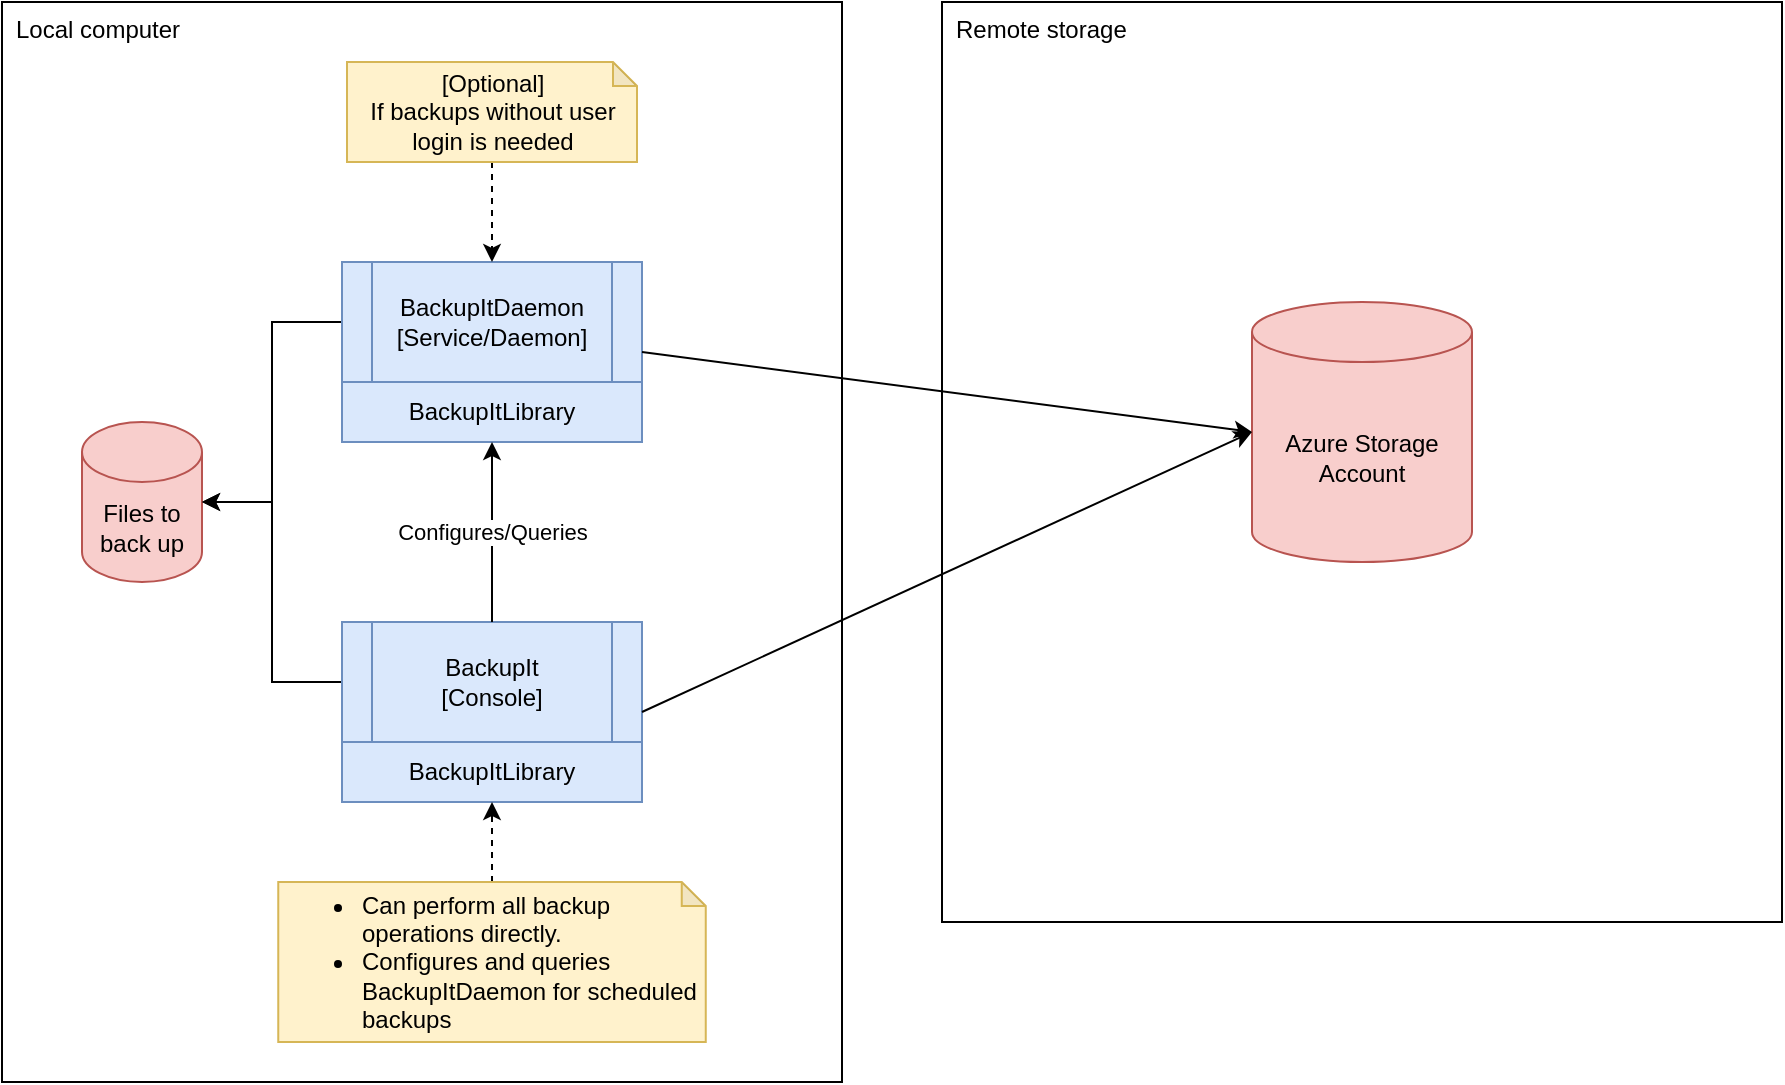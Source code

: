 <mxfile version="14.4.3" type="device" pages="3"><diagram id="nntW5OO5BdTJaV_5JfQ9" name="Context"><mxGraphModel dx="1488" dy="880" grid="1" gridSize="10" guides="1" tooltips="1" connect="1" arrows="1" fold="1" page="0" pageScale="1" pageWidth="827" pageHeight="1169" math="0" shadow="0"><root><mxCell id="7-krwF-OY0hVdK4zcEC9-0"/><mxCell id="7-krwF-OY0hVdK4zcEC9-1" parent="7-krwF-OY0hVdK4zcEC9-0"/><mxCell id="7-krwF-OY0hVdK4zcEC9-3" value="Local computer" style="rounded=0;whiteSpace=wrap;html=1;align=left;verticalAlign=top;spacingLeft=5;" vertex="1" parent="7-krwF-OY0hVdK4zcEC9-1"><mxGeometry x="-40" y="190" width="420" height="540" as="geometry"/></mxCell><mxCell id="7-krwF-OY0hVdK4zcEC9-2" value="Files to back up" style="shape=cylinder3;whiteSpace=wrap;html=1;boundedLbl=1;backgroundOutline=1;size=15;fillColor=#f8cecc;strokeColor=#b85450;" vertex="1" parent="7-krwF-OY0hVdK4zcEC9-1"><mxGeometry y="400" width="60" height="80" as="geometry"/></mxCell><mxCell id="CgcYG8dSN5rCeoKIlMai-2" style="edgeStyle=orthogonalEdgeStyle;rounded=0;orthogonalLoop=1;jettySize=auto;html=1;exitX=0;exitY=0.5;exitDx=0;exitDy=0;entryX=1;entryY=0.5;entryDx=0;entryDy=0;entryPerimeter=0;" edge="1" parent="7-krwF-OY0hVdK4zcEC9-1" source="CgcYG8dSN5rCeoKIlMai-0" target="7-krwF-OY0hVdK4zcEC9-2"><mxGeometry relative="1" as="geometry"/></mxCell><mxCell id="CgcYG8dSN5rCeoKIlMai-3" style="edgeStyle=orthogonalEdgeStyle;rounded=0;orthogonalLoop=1;jettySize=auto;html=1;exitX=0;exitY=0.5;exitDx=0;exitDy=0;entryX=1;entryY=0.5;entryDx=0;entryDy=0;entryPerimeter=0;" edge="1" parent="7-krwF-OY0hVdK4zcEC9-1" source="CgcYG8dSN5rCeoKIlMai-1" target="7-krwF-OY0hVdK4zcEC9-2"><mxGeometry relative="1" as="geometry"/></mxCell><mxCell id="CgcYG8dSN5rCeoKIlMai-6" value="" style="group" vertex="1" connectable="0" parent="7-krwF-OY0hVdK4zcEC9-1"><mxGeometry x="130" y="500" width="150" height="90" as="geometry"/></mxCell><mxCell id="CgcYG8dSN5rCeoKIlMai-1" value="BackupIt&lt;br&gt;[Console]" style="shape=process;whiteSpace=wrap;html=1;backgroundOutline=1;align=center;fillColor=#dae8fc;strokeColor=#6c8ebf;" vertex="1" parent="CgcYG8dSN5rCeoKIlMai-6"><mxGeometry width="150" height="60" as="geometry"/></mxCell><mxCell id="CgcYG8dSN5rCeoKIlMai-4" value="BackupItLibrary" style="rounded=0;whiteSpace=wrap;html=1;align=center;fillColor=#dae8fc;strokeColor=#6c8ebf;" vertex="1" parent="CgcYG8dSN5rCeoKIlMai-6"><mxGeometry y="60" width="150" height="30" as="geometry"/></mxCell><mxCell id="CgcYG8dSN5rCeoKIlMai-7" value="" style="group;fillColor=#dae8fc;strokeColor=#6c8ebf;" vertex="1" connectable="0" parent="7-krwF-OY0hVdK4zcEC9-1"><mxGeometry x="130" y="320" width="150" height="90" as="geometry"/></mxCell><mxCell id="CgcYG8dSN5rCeoKIlMai-0" value="BackupItDaemon [Service/Daemon]" style="shape=process;whiteSpace=wrap;html=1;backgroundOutline=1;align=center;fillColor=#dae8fc;strokeColor=#6c8ebf;" vertex="1" parent="CgcYG8dSN5rCeoKIlMai-7"><mxGeometry width="150" height="60" as="geometry"/></mxCell><mxCell id="CgcYG8dSN5rCeoKIlMai-5" value="BackupItLibrary" style="rounded=0;whiteSpace=wrap;html=1;align=center;fillColor=#dae8fc;strokeColor=#6c8ebf;" vertex="1" parent="CgcYG8dSN5rCeoKIlMai-7"><mxGeometry y="60" width="150" height="30" as="geometry"/></mxCell><mxCell id="CgcYG8dSN5rCeoKIlMai-8" value="Configures/Queries" style="edgeStyle=orthogonalEdgeStyle;rounded=0;orthogonalLoop=1;jettySize=auto;html=1;exitX=0.5;exitY=0;exitDx=0;exitDy=0;entryX=0.5;entryY=1;entryDx=0;entryDy=0;" edge="1" parent="7-krwF-OY0hVdK4zcEC9-1" source="CgcYG8dSN5rCeoKIlMai-1" target="CgcYG8dSN5rCeoKIlMai-5"><mxGeometry relative="1" as="geometry"/></mxCell><mxCell id="hyaYR1B-cF99py0MgaeX-1" style="edgeStyle=orthogonalEdgeStyle;rounded=0;orthogonalLoop=1;jettySize=auto;html=1;exitX=0.5;exitY=1;exitDx=0;exitDy=0;exitPerimeter=0;entryX=0.5;entryY=0;entryDx=0;entryDy=0;dashed=1;" edge="1" parent="7-krwF-OY0hVdK4zcEC9-1" source="hyaYR1B-cF99py0MgaeX-0" target="CgcYG8dSN5rCeoKIlMai-0"><mxGeometry relative="1" as="geometry"/></mxCell><mxCell id="hyaYR1B-cF99py0MgaeX-0" value="[Optional]&lt;br&gt;If backups without user login is needed" style="shape=note;whiteSpace=wrap;html=1;backgroundOutline=1;darkOpacity=0.05;align=center;size=12;fillColor=#fff2cc;strokeColor=#d6b656;" vertex="1" parent="7-krwF-OY0hVdK4zcEC9-1"><mxGeometry x="132.5" y="220" width="145" height="50" as="geometry"/></mxCell><mxCell id="hyaYR1B-cF99py0MgaeX-2" value="Remote storage" style="rounded=0;whiteSpace=wrap;html=1;align=left;verticalAlign=top;spacingLeft=5;" vertex="1" parent="7-krwF-OY0hVdK4zcEC9-1"><mxGeometry x="430" y="190" width="420" height="460" as="geometry"/></mxCell><mxCell id="hyaYR1B-cF99py0MgaeX-3" value="Azure Storage Account" style="shape=cylinder3;whiteSpace=wrap;html=1;boundedLbl=1;backgroundOutline=1;size=15;fillColor=#f8cecc;strokeColor=#b85450;" vertex="1" parent="7-krwF-OY0hVdK4zcEC9-1"><mxGeometry x="585" y="340" width="110" height="130" as="geometry"/></mxCell><mxCell id="hyaYR1B-cF99py0MgaeX-4" style="rounded=0;orthogonalLoop=1;jettySize=auto;html=1;exitX=1;exitY=0.75;exitDx=0;exitDy=0;entryX=0;entryY=0.5;entryDx=0;entryDy=0;entryPerimeter=0;" edge="1" parent="7-krwF-OY0hVdK4zcEC9-1" source="CgcYG8dSN5rCeoKIlMai-0" target="hyaYR1B-cF99py0MgaeX-3"><mxGeometry relative="1" as="geometry"/></mxCell><mxCell id="hyaYR1B-cF99py0MgaeX-5" style="rounded=0;orthogonalLoop=1;jettySize=auto;html=1;exitX=1;exitY=0.75;exitDx=0;exitDy=0;entryX=0;entryY=0.5;entryDx=0;entryDy=0;entryPerimeter=0;" edge="1" parent="7-krwF-OY0hVdK4zcEC9-1" source="CgcYG8dSN5rCeoKIlMai-1" target="hyaYR1B-cF99py0MgaeX-3"><mxGeometry relative="1" as="geometry"/></mxCell><mxCell id="hyaYR1B-cF99py0MgaeX-7" style="edgeStyle=none;rounded=0;orthogonalLoop=1;jettySize=auto;html=1;exitX=0.5;exitY=0;exitDx=0;exitDy=0;exitPerimeter=0;dashed=1;" edge="1" parent="7-krwF-OY0hVdK4zcEC9-1" source="hyaYR1B-cF99py0MgaeX-6" target="CgcYG8dSN5rCeoKIlMai-4"><mxGeometry relative="1" as="geometry"/></mxCell><mxCell id="hyaYR1B-cF99py0MgaeX-6" value="&lt;ul&gt;&lt;li&gt;Can perform all backup operations directly.&amp;nbsp;&lt;/li&gt;&lt;li&gt;Configures and queries BackupItDaemon for scheduled backups&lt;/li&gt;&lt;/ul&gt;" style="shape=note;whiteSpace=wrap;html=1;backgroundOutline=1;darkOpacity=0.05;align=left;size=12;fillColor=#fff2cc;strokeColor=#d6b656;" vertex="1" parent="7-krwF-OY0hVdK4zcEC9-1"><mxGeometry x="98.13" y="630" width="213.75" height="80" as="geometry"/></mxCell></root></mxGraphModel></diagram><diagram id="C5RBs43oDa-KdzZeNtuy" name="Sync Model"><mxGraphModel dx="1088" dy="2080" grid="1" gridSize="10" guides="1" tooltips="1" connect="1" arrows="1" fold="1" page="0" pageScale="1" pageWidth="827" pageHeight="1169" math="0" shadow="0"><root><mxCell id="WIyWlLk6GJQsqaUBKTNV-0"/><mxCell id="WIyWlLk6GJQsqaUBKTNV-1" style="" parent="WIyWlLk6GJQsqaUBKTNV-0"/><mxCell id="CwTh1wsardkv9zzRW6if-26" value="&lt;b&gt;.backupit&lt;/b&gt;&lt;br&gt;[hidden directory]" style="rounded=0;whiteSpace=wrap;html=1;verticalAlign=top;align=left;spacingLeft=5;" parent="WIyWlLk6GJQsqaUBKTNV-1" vertex="1"><mxGeometry x="735" y="-70" width="1115" height="1030" as="geometry"/></mxCell><mxCell id="CPcKG8E8ey2tN4Ew_eri-1" value="&lt;b&gt;&amp;lt;central service location&amp;gt;&lt;/b&gt;&lt;br&gt;[directory]" style="rounded=0;whiteSpace=wrap;html=1;verticalAlign=top;align=left;spacingLeft=5;" parent="WIyWlLk6GJQsqaUBKTNV-1" vertex="1"><mxGeometry x="735" y="-1000" width="1070" height="920" as="geometry"/></mxCell><mxCell id="0gyzHP7aIEYUecN8UcqQ-0" value="" style="group" parent="WIyWlLk6GJQsqaUBKTNV-1" vertex="1" connectable="0"><mxGeometry x="965" y="-510" width="300" height="270" as="geometry"/></mxCell><mxCell id="0gyzHP7aIEYUecN8UcqQ-1" value="DirectoryChanges" style="swimlane;fontStyle=0;childLayout=stackLayout;horizontal=1;startSize=26;fillColor=none;horizontalStack=0;resizeParent=1;resizeParentMax=0;resizeLast=0;collapsible=1;marginBottom=0;" parent="0gyzHP7aIEYUecN8UcqQ-0" vertex="1"><mxGeometry width="267.826" height="390" as="geometry"><mxRectangle x="190" y="540" width="50" height="26" as="alternateBounds"/></mxGeometry></mxCell><mxCell id="0gyzHP7aIEYUecN8UcqQ-5" value="Directories {" style="text;strokeColor=none;fillColor=none;align=left;verticalAlign=top;spacingLeft=4;spacingRight=4;overflow=hidden;rotatable=0;points=[[0,0.5],[1,0.5]];portConstraint=eastwest;" parent="0gyzHP7aIEYUecN8UcqQ-1" vertex="1"><mxGeometry y="26" width="267.826" height="26" as="geometry"/></mxCell><mxCell id="0gyzHP7aIEYUecN8UcqQ-6" value="   Directory {" style="text;strokeColor=none;fillColor=none;align=left;verticalAlign=top;spacingLeft=4;spacingRight=4;overflow=hidden;rotatable=0;points=[[0,0.5],[1,0.5]];portConstraint=eastwest;" parent="0gyzHP7aIEYUecN8UcqQ-1" vertex="1"><mxGeometry y="52" width="267.826" height="26" as="geometry"/></mxCell><mxCell id="0gyzHP7aIEYUecN8UcqQ-7" value="      Path: &lt;DirectoryPath&gt;" style="text;strokeColor=none;fillColor=none;align=left;verticalAlign=top;spacingLeft=4;spacingRight=4;overflow=hidden;rotatable=0;points=[[0,0.5],[1,0.5]];portConstraint=eastwest;" parent="0gyzHP7aIEYUecN8UcqQ-1" vertex="1"><mxGeometry y="78" width="267.826" height="26" as="geometry"/></mxCell><mxCell id="0gyzHP7aIEYUecN8UcqQ-8" value="      Change: &lt;Added/Removed/Modified&gt;" style="text;strokeColor=none;fillColor=none;align=left;verticalAlign=top;spacingLeft=4;spacingRight=4;overflow=hidden;rotatable=0;points=[[0,0.5],[1,0.5]];portConstraint=eastwest;" parent="0gyzHP7aIEYUecN8UcqQ-1" vertex="1"><mxGeometry y="104" width="267.826" height="26" as="geometry"/></mxCell><mxCell id="0gyzHP7aIEYUecN8UcqQ-14" value="      Files {" style="text;strokeColor=none;fillColor=none;align=left;verticalAlign=top;spacingLeft=4;spacingRight=4;overflow=hidden;rotatable=0;points=[[0,0.5],[1,0.5]];portConstraint=eastwest;" parent="0gyzHP7aIEYUecN8UcqQ-1" vertex="1"><mxGeometry y="130" width="267.826" height="26" as="geometry"/></mxCell><mxCell id="0gyzHP7aIEYUecN8UcqQ-17" value="         File {" style="text;strokeColor=none;fillColor=none;align=left;verticalAlign=top;spacingLeft=4;spacingRight=4;overflow=hidden;rotatable=0;points=[[0,0.5],[1,0.5]];portConstraint=eastwest;" parent="0gyzHP7aIEYUecN8UcqQ-1" vertex="1"><mxGeometry y="156" width="267.826" height="26" as="geometry"/></mxCell><mxCell id="0gyzHP7aIEYUecN8UcqQ-11" value="            FileName: &lt;FileName&gt;" style="text;strokeColor=none;fillColor=none;align=left;verticalAlign=top;spacingLeft=4;spacingRight=4;overflow=hidden;rotatable=0;points=[[0,0.5],[1,0.5]];portConstraint=eastwest;" parent="0gyzHP7aIEYUecN8UcqQ-1" vertex="1"><mxGeometry y="182" width="267.826" height="26" as="geometry"/></mxCell><mxCell id="0gyzHP7aIEYUecN8UcqQ-16" value="            Change: &lt;Added/Removed/Modified&gt;" style="text;strokeColor=none;fillColor=none;align=left;verticalAlign=top;spacingLeft=4;spacingRight=4;overflow=hidden;rotatable=0;points=[[0,0.5],[1,0.5]];portConstraint=eastwest;" parent="0gyzHP7aIEYUecN8UcqQ-1" vertex="1"><mxGeometry y="208" width="267.826" height="26" as="geometry"/></mxCell><mxCell id="0gyzHP7aIEYUecN8UcqQ-18" value="         }" style="text;strokeColor=none;fillColor=none;align=left;verticalAlign=top;spacingLeft=4;spacingRight=4;overflow=hidden;rotatable=0;points=[[0,0.5],[1,0.5]];portConstraint=eastwest;" parent="0gyzHP7aIEYUecN8UcqQ-1" vertex="1"><mxGeometry y="234" width="267.826" height="26" as="geometry"/></mxCell><mxCell id="0gyzHP7aIEYUecN8UcqQ-20" value="         File { ... }" style="text;strokeColor=none;fillColor=none;align=left;verticalAlign=top;spacingLeft=4;spacingRight=4;overflow=hidden;rotatable=0;points=[[0,0.5],[1,0.5]];portConstraint=eastwest;" parent="0gyzHP7aIEYUecN8UcqQ-1" vertex="1"><mxGeometry y="260" width="267.826" height="26" as="geometry"/></mxCell><mxCell id="0gyzHP7aIEYUecN8UcqQ-15" value="      }" style="text;strokeColor=none;fillColor=none;align=left;verticalAlign=top;spacingLeft=4;spacingRight=4;overflow=hidden;rotatable=0;points=[[0,0.5],[1,0.5]];portConstraint=eastwest;" parent="0gyzHP7aIEYUecN8UcqQ-1" vertex="1"><mxGeometry y="286" width="267.826" height="26" as="geometry"/></mxCell><mxCell id="0gyzHP7aIEYUecN8UcqQ-19" value="   }" style="text;strokeColor=none;fillColor=none;align=left;verticalAlign=top;spacingLeft=4;spacingRight=4;overflow=hidden;rotatable=0;points=[[0,0.5],[1,0.5]];portConstraint=eastwest;" parent="0gyzHP7aIEYUecN8UcqQ-1" vertex="1"><mxGeometry y="312" width="267.826" height="26" as="geometry"/></mxCell><mxCell id="0gyzHP7aIEYUecN8UcqQ-12" value="   Directory { ... }" style="text;strokeColor=none;fillColor=none;align=left;verticalAlign=top;spacingLeft=4;spacingRight=4;overflow=hidden;rotatable=0;points=[[0,0.5],[1,0.5]];portConstraint=eastwest;" parent="0gyzHP7aIEYUecN8UcqQ-1" vertex="1"><mxGeometry y="338" width="267.826" height="26" as="geometry"/></mxCell><mxCell id="0gyzHP7aIEYUecN8UcqQ-13" value="}" style="text;strokeColor=none;fillColor=none;align=left;verticalAlign=top;spacingLeft=4;spacingRight=4;overflow=hidden;rotatable=0;points=[[0,0.5],[1,0.5]];portConstraint=eastwest;" parent="0gyzHP7aIEYUecN8UcqQ-1" vertex="1"><mxGeometry y="364" width="267.826" height="26" as="geometry"/></mxCell><mxCell id="0gyzHP7aIEYUecN8UcqQ-22" style="edgeStyle=orthogonalEdgeStyle;rounded=0;orthogonalLoop=1;jettySize=auto;html=1;exitX=0;exitY=0;exitDx=176;exitDy=50;exitPerimeter=0;entryX=0.25;entryY=0;entryDx=0;entryDy=0;fontSize=24;dashed=1;" parent="WIyWlLk6GJQsqaUBKTNV-1" source="0gyzHP7aIEYUecN8UcqQ-21" target="0gyzHP7aIEYUecN8UcqQ-1" edge="1"><mxGeometry relative="1" as="geometry"/></mxCell><mxCell id="0gyzHP7aIEYUecN8UcqQ-21" value="&lt;b&gt;Used for:&lt;/b&gt;&lt;br&gt;- Tracks what directories and files has changed compared to Remote Storage and needs to be synced" style="shape=note;whiteSpace=wrap;html=1;backgroundOutline=1;darkOpacity=0.05;size=10;fillColor=#fff2cc;strokeColor=#d6b656;labelPosition=center;verticalLabelPosition=middle;align=left;verticalAlign=top;spacingLeft=5;" parent="WIyWlLk6GJQsqaUBKTNV-1" vertex="1"><mxGeometry x="755" y="-600" width="176" height="90" as="geometry"/></mxCell><mxCell id="8HYRUM1L13IBNwQUKhg1-1" style="edgeStyle=orthogonalEdgeStyle;rounded=0;orthogonalLoop=1;jettySize=auto;html=1;exitX=0.5;exitY=1;exitDx=0;exitDy=0;exitPerimeter=0;entryX=0.75;entryY=0;entryDx=0;entryDy=0;dashed=1;" parent="WIyWlLk6GJQsqaUBKTNV-1" source="8HYRUM1L13IBNwQUKhg1-0" target="0gyzHP7aIEYUecN8UcqQ-1" edge="1"><mxGeometry relative="1" as="geometry"/></mxCell><mxCell id="8HYRUM1L13IBNwQUKhg1-0" value="Persisted as the &lt;b&gt;directorychanges.backupit&lt;/b&gt;&amp;nbsp;file" style="shape=note;whiteSpace=wrap;html=1;backgroundOutline=1;darkOpacity=0.05;size=10;fillColor=#fff2cc;strokeColor=#d6b656;labelPosition=center;verticalLabelPosition=middle;align=center;verticalAlign=middle;spacingLeft=5;" parent="WIyWlLk6GJQsqaUBKTNV-1" vertex="1"><mxGeometry x="1085" y="-660" width="190" height="100" as="geometry"/></mxCell><mxCell id="i39urdcbp1cw8EJntjKb-9" value="Objects" parent="WIyWlLk6GJQsqaUBKTNV-0"/><mxCell id="CwTh1wsardkv9zzRW6if-7" style="edgeStyle=orthogonalEdgeStyle;rounded=0;orthogonalLoop=1;jettySize=auto;html=1;exitX=0.5;exitY=1;exitDx=0;exitDy=0;" parent="i39urdcbp1cw8EJntjKb-9" source="CwTh1wsardkv9zzRW6if-2" target="CwTh1wsardkv9zzRW6if-3" edge="1"><mxGeometry relative="1" as="geometry"/></mxCell><mxCell id="CwTh1wsardkv9zzRW6if-8" style="edgeStyle=orthogonalEdgeStyle;rounded=0;orthogonalLoop=1;jettySize=auto;html=1;exitX=0.5;exitY=1;exitDx=0;exitDy=0;" parent="i39urdcbp1cw8EJntjKb-9" source="CwTh1wsardkv9zzRW6if-2" target="CwTh1wsardkv9zzRW6if-4" edge="1"><mxGeometry relative="1" as="geometry"/></mxCell><mxCell id="CwTh1wsardkv9zzRW6if-2" value="root&lt;br&gt;[directory]" style="rounded=0;whiteSpace=wrap;html=1;" parent="i39urdcbp1cw8EJntjKb-9" vertex="1"><mxGeometry x="330" y="180" width="120" height="60" as="geometry"/></mxCell><mxCell id="CwTh1wsardkv9zzRW6if-3" value="subdir#1&lt;br&gt;[directory]" style="rounded=0;whiteSpace=wrap;html=1;" parent="i39urdcbp1cw8EJntjKb-9" vertex="1"><mxGeometry x="210" y="320" width="120" height="60" as="geometry"/></mxCell><mxCell id="CwTh1wsardkv9zzRW6if-9" style="edgeStyle=orthogonalEdgeStyle;rounded=0;orthogonalLoop=1;jettySize=auto;html=1;exitX=0.5;exitY=1;exitDx=0;exitDy=0;" parent="i39urdcbp1cw8EJntjKb-9" source="CwTh1wsardkv9zzRW6if-4" target="CwTh1wsardkv9zzRW6if-6" edge="1"><mxGeometry relative="1" as="geometry"/></mxCell><mxCell id="CwTh1wsardkv9zzRW6if-10" style="edgeStyle=orthogonalEdgeStyle;rounded=0;orthogonalLoop=1;jettySize=auto;html=1;exitX=0.5;exitY=1;exitDx=0;exitDy=0;entryX=0.5;entryY=0;entryDx=0;entryDy=0;" parent="i39urdcbp1cw8EJntjKb-9" source="CwTh1wsardkv9zzRW6if-4" target="CwTh1wsardkv9zzRW6if-5" edge="1"><mxGeometry relative="1" as="geometry"/></mxCell><mxCell id="CwTh1wsardkv9zzRW6if-4" value="subdir#2&lt;br&gt;[directory]" style="rounded=0;whiteSpace=wrap;html=1;" parent="i39urdcbp1cw8EJntjKb-9" vertex="1"><mxGeometry x="450" y="320" width="120" height="60" as="geometry"/></mxCell><mxCell id="CwTh1wsardkv9zzRW6if-5" value="subdir#2.2&lt;br&gt;[directory]" style="rounded=0;whiteSpace=wrap;html=1;" parent="i39urdcbp1cw8EJntjKb-9" vertex="1"><mxGeometry x="570" y="460" width="120" height="60" as="geometry"/></mxCell><mxCell id="CwTh1wsardkv9zzRW6if-6" value="subdir#2.1&lt;br&gt;[directory]" style="rounded=0;whiteSpace=wrap;html=1;" parent="i39urdcbp1cw8EJntjKb-9" vertex="1"><mxGeometry x="330" y="460" width="120" height="60" as="geometry"/></mxCell><mxCell id="CwTh1wsardkv9zzRW6if-16" style="edgeStyle=orthogonalEdgeStyle;rounded=0;orthogonalLoop=1;jettySize=auto;html=1;exitX=0;exitY=0.25;exitDx=0;exitDy=0;entryX=1;entryY=0.5;entryDx=0;entryDy=0;dashed=1;" parent="i39urdcbp1cw8EJntjKb-9" source="CwTh1wsardkv9zzRW6if-26" target="CwTh1wsardkv9zzRW6if-2" edge="1"><mxGeometry relative="1" as="geometry"/></mxCell><mxCell id="CwTh1wsardkv9zzRW6if-23" style="edgeStyle=orthogonalEdgeStyle;rounded=0;orthogonalLoop=1;jettySize=auto;html=1;exitX=0.5;exitY=1;exitDx=0;exitDy=0;exitPerimeter=0;entryX=0.25;entryY=0;entryDx=0;entryDy=0;dashed=1;" parent="i39urdcbp1cw8EJntjKb-9" source="CwTh1wsardkv9zzRW6if-21" target="CwTh1wsardkv9zzRW6if-11" edge="1"><mxGeometry relative="1" as="geometry"/></mxCell><mxCell id="CwTh1wsardkv9zzRW6if-21" value="&lt;b&gt;Used for:&lt;/b&gt;&lt;br&gt;- Detecting...&lt;br&gt;&amp;nbsp; &amp;nbsp;- Added files&lt;br&gt;&amp;nbsp; &amp;nbsp;- Removed files&lt;br&gt;&amp;nbsp; &amp;nbsp;- Renamed files&lt;br&gt;&amp;nbsp; &amp;nbsp;- Modified files" style="shape=note;whiteSpace=wrap;html=1;backgroundOutline=1;darkOpacity=0.05;size=10;fillColor=#fff2cc;strokeColor=#d6b656;labelPosition=center;verticalLabelPosition=middle;align=left;verticalAlign=top;spacingLeft=5;" parent="i39urdcbp1cw8EJntjKb-9" vertex="1"><mxGeometry x="850" y="540" width="120" height="100" as="geometry"/></mxCell><mxCell id="CwTh1wsardkv9zzRW6if-25" style="edgeStyle=orthogonalEdgeStyle;rounded=0;orthogonalLoop=1;jettySize=auto;html=1;exitX=0.5;exitY=1;exitDx=0;exitDy=0;exitPerimeter=0;entryX=0.75;entryY=0;entryDx=0;entryDy=0;dashed=1;" parent="i39urdcbp1cw8EJntjKb-9" source="CwTh1wsardkv9zzRW6if-24" target="CwTh1wsardkv9zzRW6if-11" edge="1"><mxGeometry relative="1" as="geometry"/></mxCell><mxCell id="CwTh1wsardkv9zzRW6if-24" value="Persisted as &lt;b&gt;directorystatus-&amp;lt;DirectoryGUID&amp;gt;.backupit&lt;/b&gt;&amp;nbsp;file" style="shape=note;whiteSpace=wrap;html=1;backgroundOutline=1;darkOpacity=0.05;size=10;fillColor=#fff2cc;strokeColor=#d6b656;labelPosition=center;verticalLabelPosition=middle;align=center;verticalAlign=middle;spacingLeft=5;" parent="i39urdcbp1cw8EJntjKb-9" vertex="1"><mxGeometry x="1030" y="540" width="190" height="100" as="geometry"/></mxCell><mxCell id="CwTh1wsardkv9zzRW6if-36" value="" style="group" parent="i39urdcbp1cw8EJntjKb-9" vertex="1" connectable="0"><mxGeometry x="880" y="680" width="210" height="270" as="geometry"/></mxCell><mxCell id="CwTh1wsardkv9zzRW6if-11" value="DirectoryStatus" style="swimlane;fontStyle=0;childLayout=stackLayout;horizontal=1;startSize=26;fillColor=none;horizontalStack=0;resizeParent=1;resizeParentMax=0;resizeLast=0;collapsible=1;marginBottom=0;" parent="CwTh1wsardkv9zzRW6if-36" vertex="1"><mxGeometry width="190" height="208" as="geometry"><mxRectangle x="190" y="540" width="50" height="26" as="alternateBounds"/></mxGeometry></mxCell><mxCell id="CwTh1wsardkv9zzRW6if-32" value="Files {" style="text;strokeColor=none;fillColor=none;align=left;verticalAlign=top;spacingLeft=4;spacingRight=4;overflow=hidden;rotatable=0;points=[[0,0.5],[1,0.5]];portConstraint=eastwest;" parent="CwTh1wsardkv9zzRW6if-11" vertex="1"><mxGeometry y="26" width="190" height="26" as="geometry"/></mxCell><mxCell id="CwTh1wsardkv9zzRW6if-13" value="   File {" style="text;strokeColor=none;fillColor=none;align=left;verticalAlign=top;spacingLeft=4;spacingRight=4;overflow=hidden;rotatable=0;points=[[0,0.5],[1,0.5]];portConstraint=eastwest;" parent="CwTh1wsardkv9zzRW6if-11" vertex="1"><mxGeometry y="52" width="190" height="26" as="geometry"/></mxCell><mxCell id="i39urdcbp1cw8EJntjKb-5" value="      Name: &lt;FileName&gt;" style="text;strokeColor=none;fillColor=none;align=left;verticalAlign=top;spacingLeft=4;spacingRight=4;overflow=hidden;rotatable=0;points=[[0,0.5],[1,0.5]];portConstraint=eastwest;" parent="CwTh1wsardkv9zzRW6if-11" vertex="1"><mxGeometry y="78" width="190" height="26" as="geometry"/></mxCell><mxCell id="i39urdcbp1cw8EJntjKb-7" value="      Hash: &lt;Checksum&gt;" style="text;strokeColor=none;fillColor=none;align=left;verticalAlign=top;spacingLeft=4;spacingRight=4;overflow=hidden;rotatable=0;points=[[0,0.5],[1,0.5]];portConstraint=eastwest;" parent="CwTh1wsardkv9zzRW6if-11" vertex="1"><mxGeometry y="104" width="190" height="26" as="geometry"/></mxCell><mxCell id="i39urdcbp1cw8EJntjKb-6" value="   }" style="text;strokeColor=none;fillColor=none;align=left;verticalAlign=top;spacingLeft=4;spacingRight=4;overflow=hidden;rotatable=0;points=[[0,0.5],[1,0.5]];portConstraint=eastwest;" parent="CwTh1wsardkv9zzRW6if-11" vertex="1"><mxGeometry y="130" width="190" height="26" as="geometry"/></mxCell><mxCell id="CwTh1wsardkv9zzRW6if-19" value="   File { ... }" style="text;strokeColor=none;fillColor=none;align=left;verticalAlign=top;spacingLeft=4;spacingRight=4;overflow=hidden;rotatable=0;points=[[0,0.5],[1,0.5]];portConstraint=eastwest;" parent="CwTh1wsardkv9zzRW6if-11" vertex="1"><mxGeometry y="156" width="190" height="26" as="geometry"/></mxCell><mxCell id="CwTh1wsardkv9zzRW6if-33" value="}" style="text;strokeColor=none;fillColor=none;align=left;verticalAlign=top;spacingLeft=4;spacingRight=4;overflow=hidden;rotatable=0;points=[[0,0.5],[1,0.5]];portConstraint=eastwest;" parent="CwTh1wsardkv9zzRW6if-11" vertex="1"><mxGeometry y="182" width="190" height="26" as="geometry"/></mxCell><mxCell id="CwTh1wsardkv9zzRW6if-39" style="edgeStyle=orthogonalEdgeStyle;rounded=0;orthogonalLoop=1;jettySize=auto;html=1;exitX=0;exitY=0.5;exitDx=0;exitDy=0;exitPerimeter=0;dashed=1;" parent="i39urdcbp1cw8EJntjKb-9" source="CwTh1wsardkv9zzRW6if-38" target="i39urdcbp1cw8EJntjKb-7" edge="1"><mxGeometry relative="1" as="geometry"/></mxCell><mxCell id="CwTh1wsardkv9zzRW6if-38" value="&lt;b&gt;FileChecksum:&lt;/b&gt;&lt;br&gt;MD5 checksum generated from combining &quot;filename&quot; with &quot;last modified&quot;" style="shape=note;whiteSpace=wrap;html=1;backgroundOutline=1;darkOpacity=0.05;size=10;fillColor=#fff2cc;strokeColor=#d6b656;labelPosition=center;verticalLabelPosition=middle;align=left;verticalAlign=top;spacingLeft=5;" parent="i39urdcbp1cw8EJntjKb-9" vertex="1"><mxGeometry x="1140" y="820" width="110" height="100" as="geometry"/></mxCell><mxCell id="CwTh1wsardkv9zzRW6if-42" value="" style="group" parent="i39urdcbp1cw8EJntjKb-9" vertex="1" connectable="0"><mxGeometry x="820" y="170" width="300" height="270" as="geometry"/></mxCell><mxCell id="CwTh1wsardkv9zzRW6if-43" value="DirectoryListing" style="swimlane;fontStyle=0;childLayout=stackLayout;horizontal=1;startSize=26;fillColor=none;horizontalStack=0;resizeParent=1;resizeParentMax=0;resizeLast=0;collapsible=1;marginBottom=0;" parent="CwTh1wsardkv9zzRW6if-42" vertex="1"><mxGeometry width="267.826" height="338" as="geometry"><mxRectangle x="190" y="540" width="50" height="26" as="alternateBounds"/></mxGeometry></mxCell><mxCell id="CwTh1wsardkv9zzRW6if-44" value="Header {" style="text;strokeColor=none;fillColor=none;align=left;verticalAlign=top;spacingLeft=4;spacingRight=4;overflow=hidden;rotatable=0;points=[[0,0.5],[1,0.5]];portConstraint=eastwest;" parent="CwTh1wsardkv9zzRW6if-43" vertex="1"><mxGeometry y="26" width="267.826" height="26" as="geometry"/></mxCell><mxCell id="CwTh1wsardkv9zzRW6if-45" value="   LastChecked: &lt;DateTime&gt;" style="text;strokeColor=none;fillColor=none;align=left;verticalAlign=top;spacingLeft=4;spacingRight=4;overflow=hidden;rotatable=0;points=[[0,0.5],[1,0.5]];portConstraint=eastwest;" parent="CwTh1wsardkv9zzRW6if-43" vertex="1"><mxGeometry y="52" width="267.826" height="26" as="geometry"/></mxCell><mxCell id="CwTh1wsardkv9zzRW6if-47" value="}" style="text;strokeColor=none;fillColor=none;align=left;verticalAlign=top;spacingLeft=4;spacingRight=4;overflow=hidden;rotatable=0;points=[[0,0.5],[1,0.5]];portConstraint=eastwest;" parent="CwTh1wsardkv9zzRW6if-43" vertex="1"><mxGeometry y="78" width="267.826" height="26" as="geometry"/></mxCell><mxCell id="CwTh1wsardkv9zzRW6if-48" value="Directories {" style="text;strokeColor=none;fillColor=none;align=left;verticalAlign=top;spacingLeft=4;spacingRight=4;overflow=hidden;rotatable=0;points=[[0,0.5],[1,0.5]];portConstraint=eastwest;" parent="CwTh1wsardkv9zzRW6if-43" vertex="1"><mxGeometry y="104" width="267.826" height="26" as="geometry"/></mxCell><mxCell id="i39urdcbp1cw8EJntjKb-0" value="   Directory {" style="text;strokeColor=none;fillColor=none;align=left;verticalAlign=top;spacingLeft=4;spacingRight=4;overflow=hidden;rotatable=0;points=[[0,0.5],[1,0.5]];portConstraint=eastwest;" parent="CwTh1wsardkv9zzRW6if-43" vertex="1"><mxGeometry y="130" width="267.826" height="26" as="geometry"/></mxCell><mxCell id="CwTh1wsardkv9zzRW6if-49" value="      Path: &lt;DirectoryPath&gt;" style="text;strokeColor=none;fillColor=none;align=left;verticalAlign=top;spacingLeft=4;spacingRight=4;overflow=hidden;rotatable=0;points=[[0,0.5],[1,0.5]];portConstraint=eastwest;" parent="CwTh1wsardkv9zzRW6if-43" vertex="1"><mxGeometry y="156" width="267.826" height="26" as="geometry"/></mxCell><mxCell id="i39urdcbp1cw8EJntjKb-2" value="      GUID: &lt;GUID&gt;" style="text;strokeColor=none;fillColor=none;align=left;verticalAlign=top;spacingLeft=4;spacingRight=4;overflow=hidden;rotatable=0;points=[[0,0.5],[1,0.5]];portConstraint=eastwest;" parent="CwTh1wsardkv9zzRW6if-43" vertex="1"><mxGeometry y="182" width="267.826" height="26" as="geometry"/></mxCell><mxCell id="i39urdcbp1cw8EJntjKb-3" value="      Hash: &lt;Checksum&gt;" style="text;strokeColor=none;fillColor=none;align=left;verticalAlign=top;spacingLeft=4;spacingRight=4;overflow=hidden;rotatable=0;points=[[0,0.5],[1,0.5]];portConstraint=eastwest;" parent="CwTh1wsardkv9zzRW6if-43" vertex="1"><mxGeometry y="208" width="267.826" height="26" as="geometry"/></mxCell><mxCell id="i39urdcbp1cw8EJntjKb-4" value="      LastChecked: &lt;DateTime&gt;" style="text;strokeColor=none;fillColor=none;align=left;verticalAlign=top;spacingLeft=4;spacingRight=4;overflow=hidden;rotatable=0;points=[[0,0.5],[1,0.5]];portConstraint=eastwest;" parent="CwTh1wsardkv9zzRW6if-43" vertex="1"><mxGeometry y="234" width="267.826" height="26" as="geometry"/></mxCell><mxCell id="i39urdcbp1cw8EJntjKb-1" value="   }," style="text;strokeColor=none;fillColor=none;align=left;verticalAlign=top;spacingLeft=4;spacingRight=4;overflow=hidden;rotatable=0;points=[[0,0.5],[1,0.5]];portConstraint=eastwest;" parent="CwTh1wsardkv9zzRW6if-43" vertex="1"><mxGeometry y="260" width="267.826" height="26" as="geometry"/></mxCell><mxCell id="i39urdcbp1cw8EJntjKb-13" value="   Directory { ... }" style="text;strokeColor=none;fillColor=none;align=left;verticalAlign=top;spacingLeft=4;spacingRight=4;overflow=hidden;rotatable=0;points=[[0,0.5],[1,0.5]];portConstraint=eastwest;" parent="CwTh1wsardkv9zzRW6if-43" vertex="1"><mxGeometry y="286" width="267.826" height="26" as="geometry"/></mxCell><mxCell id="CwTh1wsardkv9zzRW6if-52" value="}" style="text;strokeColor=none;fillColor=none;align=left;verticalAlign=top;spacingLeft=4;spacingRight=4;overflow=hidden;rotatable=0;points=[[0,0.5],[1,0.5]];portConstraint=eastwest;" parent="CwTh1wsardkv9zzRW6if-43" vertex="1"><mxGeometry y="312" width="267.826" height="26" as="geometry"/></mxCell><mxCell id="CwTh1wsardkv9zzRW6if-55" style="edgeStyle=orthogonalEdgeStyle;rounded=0;orthogonalLoop=1;jettySize=auto;html=1;dashed=1;" parent="i39urdcbp1cw8EJntjKb-9" source="CwTh1wsardkv9zzRW6if-54" target="i39urdcbp1cw8EJntjKb-3" edge="1"><mxGeometry relative="1" as="geometry"/></mxCell><mxCell id="CwTh1wsardkv9zzRW6if-54" value="&lt;b&gt;DirectoryHash:&lt;/b&gt;&lt;br&gt;MD5 checksum generated from combining the &quot;directory path&quot; with the checksum for that directory" style="shape=note;whiteSpace=wrap;html=1;backgroundOutline=1;darkOpacity=0.05;size=10;fillColor=#fff2cc;strokeColor=#d6b656;labelPosition=center;verticalLabelPosition=middle;align=left;verticalAlign=top;spacingLeft=5;" parent="i39urdcbp1cw8EJntjKb-9" vertex="1"><mxGeometry x="1170" y="375" width="130" height="115" as="geometry"/></mxCell><mxCell id="CwTh1wsardkv9zzRW6if-57" style="edgeStyle=orthogonalEdgeStyle;rounded=0;orthogonalLoop=1;jettySize=auto;html=1;exitX=0;exitY=0.5;exitDx=0;exitDy=0;exitPerimeter=0;dashed=1;" parent="i39urdcbp1cw8EJntjKb-9" source="CwTh1wsardkv9zzRW6if-56" target="i39urdcbp1cw8EJntjKb-2" edge="1"><mxGeometry relative="1" as="geometry"/></mxCell><mxCell id="CwTh1wsardkv9zzRW6if-56" value="&lt;b&gt;DirectoryGUID:&lt;/b&gt;&lt;br&gt;Random GUID assigned to the directory when first scanned. Used to identify correct &lt;b&gt;DirectoryStatus&lt;/b&gt;&amp;nbsp;file" style="shape=note;whiteSpace=wrap;html=1;backgroundOutline=1;darkOpacity=0.05;size=10;fillColor=#fff2cc;strokeColor=#d6b656;labelPosition=center;verticalLabelPosition=middle;align=left;verticalAlign=top;spacingLeft=5;" parent="i39urdcbp1cw8EJntjKb-9" vertex="1"><mxGeometry x="1170" y="160" width="130" height="115" as="geometry"/></mxCell><mxCell id="CwTh1wsardkv9zzRW6if-59" style="edgeStyle=orthogonalEdgeStyle;rounded=0;orthogonalLoop=1;jettySize=auto;html=1;exitX=0.5;exitY=1;exitDx=0;exitDy=0;exitPerimeter=0;dashed=1;entryX=0.75;entryY=0;entryDx=0;entryDy=0;" parent="i39urdcbp1cw8EJntjKb-9" source="CwTh1wsardkv9zzRW6if-58" target="CwTh1wsardkv9zzRW6if-43" edge="1"><mxGeometry relative="1" as="geometry"/></mxCell><mxCell id="CwTh1wsardkv9zzRW6if-58" value="Persisted as the &lt;b&gt;directorylisting.backupit&lt;/b&gt;&amp;nbsp;file" style="shape=note;whiteSpace=wrap;html=1;backgroundOutline=1;darkOpacity=0.05;size=10;fillColor=#fff2cc;strokeColor=#d6b656;labelPosition=center;verticalLabelPosition=middle;align=center;verticalAlign=middle;spacingLeft=5;" parent="i39urdcbp1cw8EJntjKb-9" vertex="1"><mxGeometry x="1040" y="10" width="190" height="100" as="geometry"/></mxCell><mxCell id="CwTh1wsardkv9zzRW6if-61" style="edgeStyle=orthogonalEdgeStyle;rounded=0;orthogonalLoop=1;jettySize=auto;html=1;exitX=0.5;exitY=1;exitDx=0;exitDy=0;exitPerimeter=0;entryX=0.25;entryY=0;entryDx=0;entryDy=0;dashed=1;" parent="i39urdcbp1cw8EJntjKb-9" source="CwTh1wsardkv9zzRW6if-60" target="CwTh1wsardkv9zzRW6if-43" edge="1"><mxGeometry relative="1" as="geometry"/></mxCell><mxCell id="CwTh1wsardkv9zzRW6if-60" value="&lt;b&gt;Used for:&lt;/b&gt;&lt;br&gt;- Detecting...&lt;br&gt;&amp;nbsp; &amp;nbsp;- Added directories&lt;br&gt;&amp;nbsp; &amp;nbsp;- Removed directories&lt;br&gt;&amp;nbsp; &amp;nbsp;- Renamed directories&lt;br&gt;&amp;nbsp; &amp;nbsp;- Directories with file changes" style="shape=note;whiteSpace=wrap;html=1;backgroundOutline=1;darkOpacity=0.05;size=10;fillColor=#fff2cc;strokeColor=#d6b656;labelPosition=center;verticalLabelPosition=middle;align=left;verticalAlign=top;spacingLeft=5;" parent="i39urdcbp1cw8EJntjKb-9" vertex="1"><mxGeometry x="780" y="10" width="180" height="100" as="geometry"/></mxCell><mxCell id="CPcKG8E8ey2tN4Ew_eri-2" value="" style="group" parent="i39urdcbp1cw8EJntjKb-9" vertex="1" connectable="0"><mxGeometry x="1165" y="-360" width="200" height="260" as="geometry"/></mxCell><mxCell id="CPcKG8E8ey2tN4Ew_eri-3" value="ManagedDirectories" style="swimlane;fontStyle=0;childLayout=stackLayout;horizontal=1;startSize=26;fillColor=none;horizontalStack=0;resizeParent=1;resizeParentMax=0;resizeLast=0;collapsible=1;marginBottom=0;" parent="CPcKG8E8ey2tN4Ew_eri-2" vertex="1"><mxGeometry x="-340" y="-460" width="200" height="176.222" as="geometry"><mxRectangle x="190" y="540" width="50" height="26" as="alternateBounds"/></mxGeometry></mxCell><mxCell id="CPcKG8E8ey2tN4Ew_eri-7" value="Directories {" style="text;strokeColor=none;fillColor=none;align=left;verticalAlign=top;spacingLeft=4;spacingRight=4;overflow=hidden;rotatable=0;points=[[0,0.5],[1,0.5]];portConstraint=eastwest;" parent="CPcKG8E8ey2tN4Ew_eri-3" vertex="1"><mxGeometry y="26" width="200" height="25.037" as="geometry"/></mxCell><mxCell id="CPcKG8E8ey2tN4Ew_eri-8" value="   Directory {" style="text;strokeColor=none;fillColor=none;align=left;verticalAlign=top;spacingLeft=4;spacingRight=4;overflow=hidden;rotatable=0;points=[[0,0.5],[1,0.5]];portConstraint=eastwest;" parent="CPcKG8E8ey2tN4Ew_eri-3" vertex="1"><mxGeometry y="51.037" width="200" height="25.037" as="geometry"/></mxCell><mxCell id="CPcKG8E8ey2tN4Ew_eri-9" value="      RootPath: &lt;DirectoryPath&gt;" style="text;strokeColor=none;fillColor=none;align=left;verticalAlign=top;spacingLeft=4;spacingRight=4;overflow=hidden;rotatable=0;points=[[0,0.5],[1,0.5]];portConstraint=eastwest;" parent="CPcKG8E8ey2tN4Ew_eri-3" vertex="1"><mxGeometry y="76.074" width="200" height="25.037" as="geometry"/></mxCell><mxCell id="CPcKG8E8ey2tN4Ew_eri-13" value="   }," style="text;strokeColor=none;fillColor=none;align=left;verticalAlign=top;spacingLeft=4;spacingRight=4;overflow=hidden;rotatable=0;points=[[0,0.5],[1,0.5]];portConstraint=eastwest;" parent="CPcKG8E8ey2tN4Ew_eri-3" vertex="1"><mxGeometry y="101.111" width="200" height="25.037" as="geometry"/></mxCell><mxCell id="CPcKG8E8ey2tN4Ew_eri-14" value="   Directory { ... }" style="text;strokeColor=none;fillColor=none;align=left;verticalAlign=top;spacingLeft=4;spacingRight=4;overflow=hidden;rotatable=0;points=[[0,0.5],[1,0.5]];portConstraint=eastwest;" parent="CPcKG8E8ey2tN4Ew_eri-3" vertex="1"><mxGeometry y="126.148" width="200" height="25.037" as="geometry"/></mxCell><mxCell id="CPcKG8E8ey2tN4Ew_eri-15" value="}" style="text;strokeColor=none;fillColor=none;align=left;verticalAlign=top;spacingLeft=4;spacingRight=4;overflow=hidden;rotatable=0;points=[[0,0.5],[1,0.5]];portConstraint=eastwest;" parent="CPcKG8E8ey2tN4Ew_eri-3" vertex="1"><mxGeometry y="151.185" width="200" height="25.037" as="geometry"/></mxCell><mxCell id="CPcKG8E8ey2tN4Ew_eri-18" style="edgeStyle=orthogonalEdgeStyle;rounded=0;orthogonalLoop=1;jettySize=auto;html=1;entryX=0.25;entryY=0;entryDx=0;entryDy=0;dashed=1;" parent="i39urdcbp1cw8EJntjKb-9" source="CPcKG8E8ey2tN4Ew_eri-17" target="CPcKG8E8ey2tN4Ew_eri-3" edge="1"><mxGeometry relative="1" as="geometry"/></mxCell><mxCell id="CPcKG8E8ey2tN4Ew_eri-17" value="&lt;b&gt;Used for:&lt;/b&gt;&lt;br&gt;- Keeping track of what directories are managed by the Backup-it solution" style="shape=note;whiteSpace=wrap;html=1;backgroundOutline=1;darkOpacity=0.05;size=10;fillColor=#fff2cc;strokeColor=#d6b656;labelPosition=center;verticalLabelPosition=middle;align=left;verticalAlign=top;spacingLeft=5;" parent="i39urdcbp1cw8EJntjKb-9" vertex="1"><mxGeometry x="835" y="-940" width="176" height="70" as="geometry"/></mxCell><mxCell id="CPcKG8E8ey2tN4Ew_eri-20" style="edgeStyle=orthogonalEdgeStyle;rounded=0;orthogonalLoop=1;jettySize=auto;html=1;exitX=0.5;exitY=1;exitDx=0;exitDy=0;exitPerimeter=0;entryX=0.75;entryY=0;entryDx=0;entryDy=0;dashed=1;" parent="i39urdcbp1cw8EJntjKb-9" source="CPcKG8E8ey2tN4Ew_eri-19" target="CPcKG8E8ey2tN4Ew_eri-3" edge="1"><mxGeometry relative="1" as="geometry"/></mxCell><mxCell id="CPcKG8E8ey2tN4Ew_eri-19" value="Persisted as the &lt;b&gt;manageddirectories.backupit&lt;/b&gt;&amp;nbsp;file" style="shape=note;whiteSpace=wrap;html=1;backgroundOutline=1;darkOpacity=0.05;size=10;fillColor=#fff2cc;strokeColor=#d6b656;labelPosition=center;verticalLabelPosition=middle;align=center;verticalAlign=middle;spacingLeft=5;" parent="i39urdcbp1cw8EJntjKb-9" vertex="1"><mxGeometry x="1045" y="-970" width="190" height="100" as="geometry"/></mxCell></root></mxGraphModel></diagram><diagram id="fL9bSDdwp-YJo3F15Clt" name="Sync Flowchart"><mxGraphModel dx="2688" dy="1280" grid="1" gridSize="10" guides="1" tooltips="1" connect="1" arrows="1" fold="1" page="0" pageScale="1" pageWidth="827" pageHeight="1169" math="0" shadow="0"><root><mxCell id="hCRnrGNzQKhylWNZ50mD-0"/><mxCell id="hCRnrGNzQKhylWNZ50mD-1" parent="hCRnrGNzQKhylWNZ50mD-0"/><mxCell id="hCRnrGNzQKhylWNZ50mD-2" value="End" style="strokeWidth=2;html=1;shape=mxgraph.flowchart.terminator;whiteSpace=wrap;" parent="hCRnrGNzQKhylWNZ50mD-1" vertex="1"><mxGeometry x="220" y="500" width="100" height="60" as="geometry"/></mxCell><mxCell id="S0nlw1VkeWl_hKMOLh9E-0" style="edgeStyle=orthogonalEdgeStyle;rounded=0;orthogonalLoop=1;jettySize=auto;html=1;exitX=0.5;exitY=1;exitDx=0;exitDy=0;exitPerimeter=0;fontSize=24;" parent="hCRnrGNzQKhylWNZ50mD-1" source="hCRnrGNzQKhylWNZ50mD-3" target="xcy41GJs3E2Dr_DdZvEH-2" edge="1"><mxGeometry relative="1" as="geometry"/></mxCell><mxCell id="hCRnrGNzQKhylWNZ50mD-3" value="Start" style="strokeWidth=2;html=1;shape=mxgraph.flowchart.start_2;whiteSpace=wrap;" parent="hCRnrGNzQKhylWNZ50mD-1" vertex="1"><mxGeometry x="220" y="60" width="100" height="100" as="geometry"/></mxCell><mxCell id="gBaPkVmgsR3wlECjP_0H-1" style="edgeStyle=orthogonalEdgeStyle;rounded=0;orthogonalLoop=1;jettySize=auto;html=1;" parent="hCRnrGNzQKhylWNZ50mD-1" source="gBaPkVmgsR3wlECjP_0H-0" target="hCRnrGNzQKhylWNZ50mD-3" edge="1"><mxGeometry relative="1" as="geometry"/></mxCell><mxCell id="gBaPkVmgsR3wlECjP_0H-0" value="TimerTrigger" style="shape=collate;whiteSpace=wrap;html=1;verticalAlign=top;spacingTop=-23;" parent="hCRnrGNzQKhylWNZ50mD-1" vertex="1"><mxGeometry x="250" y="-60" width="40" height="40" as="geometry"/></mxCell><mxCell id="4cCofBa50-lMqA5s3-7V-17" style="edgeStyle=orthogonalEdgeStyle;rounded=0;orthogonalLoop=1;jettySize=auto;html=1;exitX=0.5;exitY=1;exitDx=0;exitDy=0;entryX=0.5;entryY=0;entryDx=0;entryDy=0;fontSize=12;" parent="hCRnrGNzQKhylWNZ50mD-1" source="xcy41GJs3E2Dr_DdZvEH-1" target="4cCofBa50-lMqA5s3-7V-16" edge="1"><mxGeometry relative="1" as="geometry"/></mxCell><mxCell id="xcy41GJs3E2Dr_DdZvEH-1" value="Read&amp;nbsp;&lt;b&gt;DirectoryListing &lt;/b&gt;file" style="rounded=1;whiteSpace=wrap;html=1;absoluteArcSize=1;arcSize=14;strokeWidth=2;" parent="hCRnrGNzQKhylWNZ50mD-1" vertex="1"><mxGeometry x="367.5" y="360" width="170" height="30" as="geometry"/></mxCell><mxCell id="S0nlw1VkeWl_hKMOLh9E-1" style="edgeStyle=orthogonalEdgeStyle;rounded=0;orthogonalLoop=1;jettySize=auto;html=1;exitX=0.5;exitY=1;exitDx=0;exitDy=0;fontSize=24;" parent="hCRnrGNzQKhylWNZ50mD-1" source="xcy41GJs3E2Dr_DdZvEH-2" target="rH0Lrt3GCf_fLJsYa010-28" edge="1"><mxGeometry relative="1" as="geometry"><mxPoint x="270" y="300" as="targetPoint"/></mxGeometry></mxCell><mxCell id="xcy41GJs3E2Dr_DdZvEH-2" value="Read&amp;nbsp;&lt;span&gt;&lt;b&gt;ManagedDirectories&lt;/b&gt;&lt;/span&gt;&lt;br&gt;&amp;nbsp;file that tracks directories that are tracked" style="rounded=1;whiteSpace=wrap;html=1;absoluteArcSize=1;arcSize=14;strokeWidth=2;" parent="hCRnrGNzQKhylWNZ50mD-1" vertex="1"><mxGeometry x="172.5" y="210" width="195" height="50" as="geometry"/></mxCell><mxCell id="RhbQ-MkjbRKna6lrYJ-a-0" value="Update Directory Checksums" style="text;html=1;strokeColor=none;fillColor=none;align=center;verticalAlign=middle;whiteSpace=wrap;rounded=0;fontSize=24;" parent="hCRnrGNzQKhylWNZ50mD-1" vertex="1"><mxGeometry x="85" y="-180" width="370" height="20" as="geometry"/></mxCell><mxCell id="4cCofBa50-lMqA5s3-7V-8" style="edgeStyle=orthogonalEdgeStyle;rounded=0;orthogonalLoop=1;jettySize=auto;html=1;exitX=1;exitY=0.5;exitDx=0;exitDy=0;fontSize=12;" parent="hCRnrGNzQKhylWNZ50mD-1" source="rH0Lrt3GCf_fLJsYa010-28" target="xcy41GJs3E2Dr_DdZvEH-1" edge="1"><mxGeometry relative="1" as="geometry"><mxPoint x="335" y="325" as="sourcePoint"/></mxGeometry></mxCell><mxCell id="4cCofBa50-lMqA5s3-7V-6" style="edgeStyle=orthogonalEdgeStyle;rounded=0;orthogonalLoop=1;jettySize=auto;html=1;exitX=0.5;exitY=1;exitDx=0;exitDy=0;entryX=0.5;entryY=0;entryDx=0;entryDy=0;fontSize=12;" parent="hCRnrGNzQKhylWNZ50mD-1" source="rLizQFVP8GekPCnCbIwF-6" target="rLizQFVP8GekPCnCbIwF-7" edge="1"><mxGeometry relative="1" as="geometry"/></mxCell><mxCell id="rLizQFVP8GekPCnCbIwF-6" value="Scan directory for files" style="rounded=1;whiteSpace=wrap;html=1;absoluteArcSize=1;arcSize=14;strokeWidth=2;" parent="hCRnrGNzQKhylWNZ50mD-1" vertex="1"><mxGeometry x="760" y="520" width="170" height="30" as="geometry"/></mxCell><mxCell id="4cCofBa50-lMqA5s3-7V-7" style="edgeStyle=orthogonalEdgeStyle;rounded=0;orthogonalLoop=1;jettySize=auto;html=1;exitX=0.5;exitY=1;exitDx=0;exitDy=0;entryX=0.5;entryY=0;entryDx=0;entryDy=0;fontSize=12;" parent="hCRnrGNzQKhylWNZ50mD-1" source="rLizQFVP8GekPCnCbIwF-7" target="rLizQFVP8GekPCnCbIwF-11" edge="1"><mxGeometry relative="1" as="geometry"/></mxCell><mxCell id="rLizQFVP8GekPCnCbIwF-7" value="Calculate directory checksum" style="rounded=1;whiteSpace=wrap;html=1;absoluteArcSize=1;arcSize=14;strokeWidth=2;" parent="hCRnrGNzQKhylWNZ50mD-1" vertex="1"><mxGeometry x="760" y="570" width="170" height="30" as="geometry"/></mxCell><mxCell id="4cCofBa50-lMqA5s3-7V-4" style="edgeStyle=orthogonalEdgeStyle;rounded=0;orthogonalLoop=1;jettySize=auto;html=1;exitX=0.5;exitY=1;exitDx=0;exitDy=0;entryX=0.5;entryY=0;entryDx=0;entryDy=0;entryPerimeter=0;fontSize=12;" parent="hCRnrGNzQKhylWNZ50mD-1" source="rLizQFVP8GekPCnCbIwF-11" target="4cCofBa50-lMqA5s3-7V-3" edge="1"><mxGeometry relative="1" as="geometry"/></mxCell><mxCell id="rLizQFVP8GekPCnCbIwF-11" value="Compare checksum with previous checksum" style="rounded=1;whiteSpace=wrap;html=1;absoluteArcSize=1;arcSize=14;strokeWidth=2;" parent="hCRnrGNzQKhylWNZ50mD-1" vertex="1"><mxGeometry x="760" y="620" width="170" height="30" as="geometry"/></mxCell><mxCell id="4cCofBa50-lMqA5s3-7V-11" value="Yes" style="edgeStyle=orthogonalEdgeStyle;rounded=0;orthogonalLoop=1;jettySize=auto;html=1;exitX=0.5;exitY=1;exitDx=0;exitDy=0;exitPerimeter=0;fontSize=12;entryX=0.5;entryY=0;entryDx=0;entryDy=0;" parent="hCRnrGNzQKhylWNZ50mD-1" source="4cCofBa50-lMqA5s3-7V-3" target="4cCofBa50-lMqA5s3-7V-10" edge="1"><mxGeometry relative="1" as="geometry"><mxPoint x="820" y="870" as="targetPoint"/></mxGeometry></mxCell><mxCell id="E7X2gQHLBKEXII21q2Jx-7" value="No" style="edgeStyle=orthogonalEdgeStyle;rounded=0;orthogonalLoop=1;jettySize=auto;html=1;exitX=1;exitY=0.5;exitDx=0;exitDy=0;exitPerimeter=0;entryX=0.5;entryY=0;entryDx=0;entryDy=0;fontSize=12;" parent="hCRnrGNzQKhylWNZ50mD-1" source="4cCofBa50-lMqA5s3-7V-3" target="E7X2gQHLBKEXII21q2Jx-6" edge="1"><mxGeometry relative="1" as="geometry"/></mxCell><mxCell id="4cCofBa50-lMqA5s3-7V-3" value="Equal?" style="strokeWidth=2;html=1;shape=mxgraph.flowchart.decision;whiteSpace=wrap;fontSize=12;" parent="hCRnrGNzQKhylWNZ50mD-1" vertex="1"><mxGeometry x="800" y="690" width="90" height="90" as="geometry"/></mxCell><mxCell id="4cCofBa50-lMqA5s3-7V-15" style="edgeStyle=orthogonalEdgeStyle;rounded=0;orthogonalLoop=1;jettySize=auto;html=1;exitX=0.5;exitY=1;exitDx=0;exitDy=0;fontSize=12;entryX=0.5;entryY=0;entryDx=0;entryDy=0;" parent="hCRnrGNzQKhylWNZ50mD-1" source="4cCofBa50-lMqA5s3-7V-10" target="rH0Lrt3GCf_fLJsYa010-25" edge="1"><mxGeometry relative="1" as="geometry"><mxPoint x="845" y="1250" as="sourcePoint"/><mxPoint x="845" y="1270" as="targetPoint"/></mxGeometry></mxCell><mxCell id="4cCofBa50-lMqA5s3-7V-10" value="Enumerate subdirectories" style="rounded=1;whiteSpace=wrap;html=1;absoluteArcSize=1;arcSize=14;strokeWidth=2;" parent="hCRnrGNzQKhylWNZ50mD-1" vertex="1"><mxGeometry x="760" y="1220" width="170" height="30" as="geometry"/></mxCell><mxCell id="4cCofBa50-lMqA5s3-7V-12" value="Create UpdateDirectoryChecksum worker task" style="rounded=1;whiteSpace=wrap;html=1;absoluteArcSize=1;arcSize=14;strokeWidth=2;" parent="hCRnrGNzQKhylWNZ50mD-1" vertex="1"><mxGeometry x="980" y="1265" width="170" height="60" as="geometry"/></mxCell><mxCell id="4cCofBa50-lMqA5s3-7V-14" style="edgeStyle=orthogonalEdgeStyle;rounded=0;orthogonalLoop=1;jettySize=auto;html=1;exitX=1;exitY=0.5;exitDx=0;exitDy=0;entryX=0;entryY=0.5;entryDx=0;entryDy=0;fontSize=12;" parent="hCRnrGNzQKhylWNZ50mD-1" source="rH0Lrt3GCf_fLJsYa010-25" target="4cCofBa50-lMqA5s3-7V-12" edge="1"><mxGeometry relative="1" as="geometry"><mxPoint x="910" y="1295" as="sourcePoint"/></mxGeometry></mxCell><mxCell id="4cCofBa50-lMqA5s3-7V-16" value="Create &lt;b&gt;UpdateDirectoryChecksum Task&amp;nbsp;&lt;/b&gt;for root directory" style="rounded=1;whiteSpace=wrap;html=1;absoluteArcSize=1;arcSize=14;strokeWidth=2;" parent="hCRnrGNzQKhylWNZ50mD-1" vertex="1"><mxGeometry x="367.5" y="410" width="170" height="60" as="geometry"/></mxCell><mxCell id="E7X2gQHLBKEXII21q2Jx-3" value="UpdateDirectoryChecksum Task" style="text;html=1;strokeColor=none;fillColor=none;align=center;verticalAlign=middle;whiteSpace=wrap;rounded=0;fontSize=24;" parent="hCRnrGNzQKhylWNZ50mD-1" vertex="1"><mxGeometry x="660" y="280" width="370" height="20" as="geometry"/></mxCell><mxCell id="E7X2gQHLBKEXII21q2Jx-10" style="edgeStyle=orthogonalEdgeStyle;rounded=0;orthogonalLoop=1;jettySize=auto;html=1;exitX=0.5;exitY=1;exitDx=0;exitDy=0;fontSize=12;" parent="hCRnrGNzQKhylWNZ50mD-1" source="E7X2gQHLBKEXII21q2Jx-6" target="E7X2gQHLBKEXII21q2Jx-8" edge="1"><mxGeometry relative="1" as="geometry"/></mxCell><mxCell id="E7X2gQHLBKEXII21q2Jx-6" value="Try read DirectoryStatus file" style="rounded=1;whiteSpace=wrap;html=1;absoluteArcSize=1;arcSize=14;strokeWidth=2;" parent="hCRnrGNzQKhylWNZ50mD-1" vertex="1"><mxGeometry x="1040" y="760" width="170" height="30" as="geometry"/></mxCell><mxCell id="E7X2gQHLBKEXII21q2Jx-12" value="No (first time)" style="edgeStyle=orthogonalEdgeStyle;rounded=0;orthogonalLoop=1;jettySize=auto;html=1;exitX=0.5;exitY=1;exitDx=0;exitDy=0;exitPerimeter=0;fontSize=12;" parent="hCRnrGNzQKhylWNZ50mD-1" source="E7X2gQHLBKEXII21q2Jx-8" target="E7X2gQHLBKEXII21q2Jx-11" edge="1"><mxGeometry relative="1" as="geometry"/></mxCell><mxCell id="rH0Lrt3GCf_fLJsYa010-2" value="Yes" style="edgeStyle=orthogonalEdgeStyle;rounded=0;orthogonalLoop=1;jettySize=auto;html=1;exitX=1;exitY=0.5;exitDx=0;exitDy=0;exitPerimeter=0;entryX=0.5;entryY=0;entryDx=0;entryDy=0;fontSize=12;" parent="hCRnrGNzQKhylWNZ50mD-1" source="E7X2gQHLBKEXII21q2Jx-8" target="rH0Lrt3GCf_fLJsYa010-1" edge="1"><mxGeometry relative="1" as="geometry"/></mxCell><mxCell id="E7X2gQHLBKEXII21q2Jx-8" value="Exists?" style="strokeWidth=2;html=1;shape=mxgraph.flowchart.decision;whiteSpace=wrap;fontSize=12;" parent="hCRnrGNzQKhylWNZ50mD-1" vertex="1"><mxGeometry x="1080" y="820" width="90" height="90" as="geometry"/></mxCell><mxCell id="rH0Lrt3GCf_fLJsYa010-0" style="edgeStyle=orthogonalEdgeStyle;rounded=0;orthogonalLoop=1;jettySize=auto;html=1;exitX=0.5;exitY=1;exitDx=0;exitDy=0;entryX=0.5;entryY=0;entryDx=0;entryDy=0;fontSize=12;" parent="hCRnrGNzQKhylWNZ50mD-1" source="E7X2gQHLBKEXII21q2Jx-11" target="tRdBQ2IXebytsyu_vzrE-2" edge="1"><mxGeometry relative="1" as="geometry"><mxPoint x="1125" y="1020" as="targetPoint"/><Array as="points"><mxPoint x="1125" y="1060"/><mxPoint x="1215" y="1060"/></Array></mxGeometry></mxCell><mxCell id="E7X2gQHLBKEXII21q2Jx-11" value="Add directory and all files to DirectoryChanges" style="rounded=1;whiteSpace=wrap;html=1;absoluteArcSize=1;arcSize=14;strokeWidth=2;" parent="hCRnrGNzQKhylWNZ50mD-1" vertex="1"><mxGeometry x="1040" y="970" width="170" height="30" as="geometry"/></mxCell><mxCell id="rH0Lrt3GCf_fLJsYa010-24" style="edgeStyle=orthogonalEdgeStyle;rounded=0;orthogonalLoop=1;jettySize=auto;html=1;exitX=0.5;exitY=1;exitDx=0;exitDy=0;fontSize=12;" parent="hCRnrGNzQKhylWNZ50mD-1" source="rH0Lrt3GCf_fLJsYa010-1" target="rH0Lrt3GCf_fLJsYa010-23" edge="1"><mxGeometry relative="1" as="geometry"/></mxCell><mxCell id="rH0Lrt3GCf_fLJsYa010-1" value="Compare each file checksum with DirectoryStatus" style="rounded=1;whiteSpace=wrap;html=1;absoluteArcSize=1;arcSize=14;strokeWidth=2;" parent="hCRnrGNzQKhylWNZ50mD-1" vertex="1"><mxGeometry x="1310" y="900" width="170" height="30" as="geometry"/></mxCell><mxCell id="rH0Lrt3GCf_fLJsYa010-6" value="No match (=added)" style="edgeStyle=orthogonalEdgeStyle;rounded=0;orthogonalLoop=1;jettySize=auto;html=1;exitX=1;exitY=0.5;exitDx=0;exitDy=0;fontSize=12;entryX=0;entryY=0.5;entryDx=0;entryDy=0;" parent="hCRnrGNzQKhylWNZ50mD-1" source="rH0Lrt3GCf_fLJsYa010-1" target="rH0Lrt3GCf_fLJsYa010-4" edge="1"><mxGeometry x="0.391" relative="1" as="geometry"><mxPoint x="1350" y="995" as="sourcePoint"/><mxPoint as="offset"/></mxGeometry></mxCell><mxCell id="rH0Lrt3GCf_fLJsYa010-9" value="Different checksum (=modified)" style="edgeStyle=orthogonalEdgeStyle;rounded=0;orthogonalLoop=1;jettySize=auto;html=1;exitX=1;exitY=0.5;exitDx=0;exitDy=0;fontSize=12;entryX=0;entryY=0.5;entryDx=0;entryDy=0;" parent="hCRnrGNzQKhylWNZ50mD-1" source="rH0Lrt3GCf_fLJsYa010-1" target="rH0Lrt3GCf_fLJsYa010-7" edge="1"><mxGeometry x="0.217" y="-10" relative="1" as="geometry"><mxPoint x="1440" y="995" as="sourcePoint"/><mxPoint x="-10" y="-10" as="offset"/></mxGeometry></mxCell><mxCell id="rH0Lrt3GCf_fLJsYa010-20" value="Match (=no change)" style="edgeStyle=orthogonalEdgeStyle;rounded=0;orthogonalLoop=1;jettySize=auto;html=1;exitX=1;exitY=0.5;exitDx=0;exitDy=0;entryX=0;entryY=0.5;entryDx=0;entryDy=0;fontSize=12;" parent="hCRnrGNzQKhylWNZ50mD-1" source="rH0Lrt3GCf_fLJsYa010-1" target="rH0Lrt3GCf_fLJsYa010-19" edge="1"><mxGeometry x="0.333" relative="1" as="geometry"><mxPoint x="1395" y="1040" as="sourcePoint"/><mxPoint as="offset"/></mxGeometry></mxCell><mxCell id="rH0Lrt3GCf_fLJsYa010-4" value="Add file to DirectoryChanges as &quot;added&quot;" style="rounded=1;whiteSpace=wrap;html=1;absoluteArcSize=1;arcSize=14;strokeWidth=2;" parent="hCRnrGNzQKhylWNZ50mD-1" vertex="1"><mxGeometry x="1730" y="850" width="170" height="30" as="geometry"/></mxCell><mxCell id="rH0Lrt3GCf_fLJsYa010-7" value="Add file to DirectoryChanges as &quot;modified&quot;" style="rounded=1;whiteSpace=wrap;html=1;absoluteArcSize=1;arcSize=14;strokeWidth=2;" parent="hCRnrGNzQKhylWNZ50mD-1" vertex="1"><mxGeometry x="1730" y="950" width="170" height="30" as="geometry"/></mxCell><mxCell id="rH0Lrt3GCf_fLJsYa010-12" style="edgeStyle=orthogonalEdgeStyle;rounded=0;orthogonalLoop=1;jettySize=auto;html=1;exitX=1;exitY=0.5;exitDx=0;exitDy=0;entryX=0;entryY=0.5;entryDx=0;entryDy=0;fontSize=12;" parent="hCRnrGNzQKhylWNZ50mD-1" source="rH0Lrt3GCf_fLJsYa010-23" target="rH0Lrt3GCf_fLJsYa010-11" edge="1"><mxGeometry relative="1" as="geometry"><mxPoint x="1470" y="1165" as="sourcePoint"/></mxGeometry></mxCell><mxCell id="rH0Lrt3GCf_fLJsYa010-15" style="edgeStyle=orthogonalEdgeStyle;rounded=0;orthogonalLoop=1;jettySize=auto;html=1;exitX=0.5;exitY=1;exitDx=0;exitDy=0;entryX=0.5;entryY=0;entryDx=0;entryDy=0;fontSize=12;" parent="hCRnrGNzQKhylWNZ50mD-1" source="rH0Lrt3GCf_fLJsYa010-23" target="tRdBQ2IXebytsyu_vzrE-2" edge="1"><mxGeometry relative="1" as="geometry"><mxPoint x="1395" y="1230" as="sourcePoint"/><Array as="points"><mxPoint x="1395" y="1060"/><mxPoint x="1215" y="1060"/></Array></mxGeometry></mxCell><mxCell id="rH0Lrt3GCf_fLJsYa010-11" value="Add file to DirectoryChanges as &quot;removed&quot;" style="rounded=1;whiteSpace=wrap;html=1;absoluteArcSize=1;arcSize=14;strokeWidth=2;" parent="hCRnrGNzQKhylWNZ50mD-1" vertex="1"><mxGeometry x="1530" y="1000" width="170" height="30" as="geometry"/></mxCell><mxCell id="rH0Lrt3GCf_fLJsYa010-18" style="edgeStyle=orthogonalEdgeStyle;rounded=0;orthogonalLoop=1;jettySize=auto;html=1;exitX=0.5;exitY=1;exitDx=0;exitDy=0;entryX=0.5;entryY=0;entryDx=0;entryDy=0;fontSize=12;" parent="hCRnrGNzQKhylWNZ50mD-1" source="rH0Lrt3GCf_fLJsYa010-17" target="4cCofBa50-lMqA5s3-7V-10" edge="1"><mxGeometry relative="1" as="geometry"/></mxCell><mxCell id="rH0Lrt3GCf_fLJsYa010-17" value="Update DirectoryStatus file" style="rounded=1;whiteSpace=wrap;html=1;absoluteArcSize=1;arcSize=14;strokeWidth=2;" parent="hCRnrGNzQKhylWNZ50mD-1" vertex="1"><mxGeometry x="1130" y="1145" width="170" height="30" as="geometry"/></mxCell><mxCell id="rH0Lrt3GCf_fLJsYa010-19" value="Do nothing" style="rounded=1;whiteSpace=wrap;html=1;absoluteArcSize=1;arcSize=14;strokeWidth=2;" parent="hCRnrGNzQKhylWNZ50mD-1" vertex="1"><mxGeometry x="1730" y="900" width="90" height="30" as="geometry"/></mxCell><mxCell id="rH0Lrt3GCf_fLJsYa010-23" value="Foreach remaining file record in DirectoryStatus" style="rounded=1;whiteSpace=wrap;html=1;absoluteArcSize=1;arcSize=14;strokeWidth=2;" parent="hCRnrGNzQKhylWNZ50mD-1" vertex="1"><mxGeometry x="1310" y="1000" width="170" height="30" as="geometry"/></mxCell><mxCell id="rH0Lrt3GCf_fLJsYa010-33" style="edgeStyle=orthogonalEdgeStyle;rounded=0;orthogonalLoop=1;jettySize=auto;html=1;exitX=0.5;exitY=1;exitDx=0;exitDy=0;fontSize=12;entryX=0.5;entryY=0;entryDx=0;entryDy=0;" parent="hCRnrGNzQKhylWNZ50mD-1" source="rH0Lrt3GCf_fLJsYa010-25" target="tRdBQ2IXebytsyu_vzrE-4" edge="1"><mxGeometry relative="1" as="geometry"/></mxCell><mxCell id="rH0Lrt3GCf_fLJsYa010-25" value="Foreach subdirectory" style="rounded=1;whiteSpace=wrap;html=1;absoluteArcSize=1;arcSize=14;strokeWidth=2;" parent="hCRnrGNzQKhylWNZ50mD-1" vertex="1"><mxGeometry x="760" y="1280" width="170" height="30" as="geometry"/></mxCell><mxCell id="rH0Lrt3GCf_fLJsYa010-27" value="Input" style="edgeStyle=orthogonalEdgeStyle;rounded=0;orthogonalLoop=1;jettySize=auto;html=1;exitX=0;exitY=0.5;exitDx=0;exitDy=0;exitPerimeter=0;fontSize=12;entryX=1;entryY=0.5;entryDx=0;entryDy=0;dashed=1;entryPerimeter=0;" parent="hCRnrGNzQKhylWNZ50mD-1" source="rH0Lrt3GCf_fLJsYa010-26" target="rH0Lrt3GCf_fLJsYa010-30" edge="1"><mxGeometry relative="1" as="geometry"/></mxCell><mxCell id="rH0Lrt3GCf_fLJsYa010-26" value="DirectoryListing" style="strokeWidth=2;html=1;shape=mxgraph.flowchart.direct_data;whiteSpace=wrap;fontSize=12;align=left;spacingLeft=5;" parent="hCRnrGNzQKhylWNZ50mD-1" vertex="1"><mxGeometry x="1050" y="370" width="120" height="60" as="geometry"/></mxCell><mxCell id="rH0Lrt3GCf_fLJsYa010-29" style="edgeStyle=orthogonalEdgeStyle;rounded=0;orthogonalLoop=1;jettySize=auto;html=1;exitX=0.5;exitY=1;exitDx=0;exitDy=0;fontSize=12;" parent="hCRnrGNzQKhylWNZ50mD-1" source="rH0Lrt3GCf_fLJsYa010-28" target="hCRnrGNzQKhylWNZ50mD-2" edge="1"><mxGeometry relative="1" as="geometry"/></mxCell><mxCell id="rH0Lrt3GCf_fLJsYa010-28" value="Foreach root directory" style="rounded=1;whiteSpace=wrap;html=1;absoluteArcSize=1;arcSize=14;strokeWidth=2;" parent="hCRnrGNzQKhylWNZ50mD-1" vertex="1"><mxGeometry x="185" y="310" width="170" height="30" as="geometry"/></mxCell><mxCell id="rH0Lrt3GCf_fLJsYa010-31" style="edgeStyle=orthogonalEdgeStyle;rounded=0;orthogonalLoop=1;jettySize=auto;html=1;exitX=0.5;exitY=1;exitDx=0;exitDy=0;exitPerimeter=0;entryX=0.5;entryY=0;entryDx=0;entryDy=0;fontSize=12;" parent="hCRnrGNzQKhylWNZ50mD-1" source="rH0Lrt3GCf_fLJsYa010-30" target="rLizQFVP8GekPCnCbIwF-6" edge="1"><mxGeometry relative="1" as="geometry"/></mxCell><mxCell id="rH0Lrt3GCf_fLJsYa010-30" value="Start" style="strokeWidth=2;html=1;shape=mxgraph.flowchart.start_2;whiteSpace=wrap;" parent="hCRnrGNzQKhylWNZ50mD-1" vertex="1"><mxGeometry x="795" y="350" width="100" height="100" as="geometry"/></mxCell><mxCell id="rH0Lrt3GCf_fLJsYa010-32" value="End" style="strokeWidth=2;html=1;shape=mxgraph.flowchart.terminator;whiteSpace=wrap;" parent="hCRnrGNzQKhylWNZ50mD-1" vertex="1"><mxGeometry x="795" y="1470" width="100" height="60" as="geometry"/></mxCell><mxCell id="tRdBQ2IXebytsyu_vzrE-3" style="edgeStyle=orthogonalEdgeStyle;rounded=0;orthogonalLoop=1;jettySize=auto;html=1;exitX=0.5;exitY=1;exitDx=0;exitDy=0;fontSize=12;" parent="hCRnrGNzQKhylWNZ50mD-1" source="tRdBQ2IXebytsyu_vzrE-2" target="rH0Lrt3GCf_fLJsYa010-17" edge="1"><mxGeometry relative="1" as="geometry"/></mxCell><mxCell id="tRdBQ2IXebytsyu_vzrE-2" value="Update DirectoryListing file" style="rounded=1;whiteSpace=wrap;html=1;absoluteArcSize=1;arcSize=14;strokeWidth=2;" parent="hCRnrGNzQKhylWNZ50mD-1" vertex="1"><mxGeometry x="1130" y="1095" width="170" height="30" as="geometry"/></mxCell><mxCell id="V4s3RUGTHqNZBfzWKgWq-1" style="edgeStyle=orthogonalEdgeStyle;rounded=0;orthogonalLoop=1;jettySize=auto;html=1;exitX=1;exitY=0.5;exitDx=0;exitDy=0;entryX=0;entryY=0.5;entryDx=0;entryDy=0;fontSize=12;" parent="hCRnrGNzQKhylWNZ50mD-1" source="tRdBQ2IXebytsyu_vzrE-4" target="V4s3RUGTHqNZBfzWKgWq-0" edge="1"><mxGeometry relative="1" as="geometry"/></mxCell><mxCell id="V4s3RUGTHqNZBfzWKgWq-2" style="edgeStyle=orthogonalEdgeStyle;rounded=0;orthogonalLoop=1;jettySize=auto;html=1;exitX=0.5;exitY=1;exitDx=0;exitDy=0;fontSize=12;" parent="hCRnrGNzQKhylWNZ50mD-1" source="tRdBQ2IXebytsyu_vzrE-4" target="rH0Lrt3GCf_fLJsYa010-32" edge="1"><mxGeometry relative="1" as="geometry"/></mxCell><mxCell id="tRdBQ2IXebytsyu_vzrE-4" value="Compare subdirectories with DirectoryListing" style="rounded=1;whiteSpace=wrap;html=1;absoluteArcSize=1;arcSize=14;strokeWidth=2;" parent="hCRnrGNzQKhylWNZ50mD-1" vertex="1"><mxGeometry x="760" y="1355" width="170" height="40" as="geometry"/></mxCell><mxCell id="V4s3RUGTHqNZBfzWKgWq-4" style="edgeStyle=orthogonalEdgeStyle;rounded=0;orthogonalLoop=1;jettySize=auto;html=1;exitX=0.5;exitY=1;exitDx=0;exitDy=0;fontSize=12;" parent="hCRnrGNzQKhylWNZ50mD-1" source="V4s3RUGTHqNZBfzWKgWq-0" target="V4s3RUGTHqNZBfzWKgWq-3" edge="1"><mxGeometry relative="1" as="geometry"/></mxCell><mxCell id="V4s3RUGTHqNZBfzWKgWq-0" value="Add missing subdirectories in DirectoryListing to DirectoryChanges as &quot;removed&quot;" style="rounded=1;whiteSpace=wrap;html=1;absoluteArcSize=1;arcSize=14;strokeWidth=2;" parent="hCRnrGNzQKhylWNZ50mD-1" vertex="1"><mxGeometry x="980" y="1345" width="180" height="60" as="geometry"/></mxCell><mxCell id="V4s3RUGTHqNZBfzWKgWq-3" value="Update DirectoryListing file" style="rounded=1;whiteSpace=wrap;html=1;absoluteArcSize=1;arcSize=14;strokeWidth=2;" parent="hCRnrGNzQKhylWNZ50mD-1" vertex="1"><mxGeometry x="985" y="1420" width="170" height="30" as="geometry"/></mxCell><mxCell id="zug5KayNvMfJnMPbtonz-0" value="Sync with Remote Storage" style="text;html=1;strokeColor=none;fillColor=none;align=center;verticalAlign=middle;whiteSpace=wrap;rounded=0;fontSize=24;" parent="hCRnrGNzQKhylWNZ50mD-1" vertex="1"><mxGeometry x="-450" y="-180" width="370" height="20" as="geometry"/></mxCell><mxCell id="zug5KayNvMfJnMPbtonz-1" value="End" style="strokeWidth=2;html=1;shape=mxgraph.flowchart.terminator;whiteSpace=wrap;" parent="hCRnrGNzQKhylWNZ50mD-1" vertex="1"><mxGeometry x="-302.5" y="920" width="100" height="60" as="geometry"/></mxCell><mxCell id="zug5KayNvMfJnMPbtonz-2" style="edgeStyle=orthogonalEdgeStyle;rounded=0;orthogonalLoop=1;jettySize=auto;html=1;exitX=0.5;exitY=1;exitDx=0;exitDy=0;exitPerimeter=0;fontSize=24;" parent="hCRnrGNzQKhylWNZ50mD-1" source="zug5KayNvMfJnMPbtonz-3" target="zug5KayNvMfJnMPbtonz-9" edge="1"><mxGeometry relative="1" as="geometry"/></mxCell><mxCell id="zug5KayNvMfJnMPbtonz-3" value="Start" style="strokeWidth=2;html=1;shape=mxgraph.flowchart.start_2;whiteSpace=wrap;" parent="hCRnrGNzQKhylWNZ50mD-1" vertex="1"><mxGeometry x="-302.5" y="10" width="100" height="100" as="geometry"/></mxCell><mxCell id="zug5KayNvMfJnMPbtonz-4" style="edgeStyle=orthogonalEdgeStyle;rounded=0;orthogonalLoop=1;jettySize=auto;html=1;" parent="hCRnrGNzQKhylWNZ50mD-1" source="zug5KayNvMfJnMPbtonz-5" target="zug5KayNvMfJnMPbtonz-3" edge="1"><mxGeometry relative="1" as="geometry"/></mxCell><mxCell id="zug5KayNvMfJnMPbtonz-5" value="TimerTrigger" style="shape=collate;whiteSpace=wrap;html=1;verticalAlign=top;spacingTop=-23;" parent="hCRnrGNzQKhylWNZ50mD-1" vertex="1"><mxGeometry x="-272.5" y="-110" width="40" height="40" as="geometry"/></mxCell><mxCell id="zug5KayNvMfJnMPbtonz-8" style="edgeStyle=orthogonalEdgeStyle;rounded=0;orthogonalLoop=1;jettySize=auto;html=1;exitX=0.5;exitY=1;exitDx=0;exitDy=0;fontSize=24;" parent="hCRnrGNzQKhylWNZ50mD-1" source="zug5KayNvMfJnMPbtonz-9" target="zug5KayNvMfJnMPbtonz-13" edge="1"><mxGeometry relative="1" as="geometry"><mxPoint x="-252.5" y="250" as="targetPoint"/></mxGeometry></mxCell><mxCell id="zug5KayNvMfJnMPbtonz-9" value="Read&amp;nbsp;&lt;span&gt;&lt;b&gt;DirectoryChanges&lt;/b&gt;&lt;/span&gt;&lt;br&gt;&amp;nbsp;file that tracks changes that should be synced to remote storage" style="rounded=1;whiteSpace=wrap;html=1;absoluteArcSize=1;arcSize=14;strokeWidth=2;" parent="hCRnrGNzQKhylWNZ50mD-1" vertex="1"><mxGeometry x="-350" y="160" width="195" height="50" as="geometry"/></mxCell><mxCell id="zug5KayNvMfJnMPbtonz-10" style="edgeStyle=orthogonalEdgeStyle;rounded=0;orthogonalLoop=1;jettySize=auto;html=1;exitX=1;exitY=0.5;exitDx=0;exitDy=0;fontSize=12;entryX=0.5;entryY=0;entryDx=0;entryDy=0;" parent="hCRnrGNzQKhylWNZ50mD-1" source="zug5KayNvMfJnMPbtonz-13" target="zug5KayNvMfJnMPbtonz-11" edge="1"><mxGeometry relative="1" as="geometry"><mxPoint x="-187.5" y="275" as="sourcePoint"/><mxPoint x="-70" y="310" as="targetPoint"/></mxGeometry></mxCell><mxCell id="zug5KayNvMfJnMPbtonz-11" value="Create &lt;b&gt;SyncDirectoryChanges Task&amp;nbsp;&lt;/b&gt;for directory" style="rounded=1;whiteSpace=wrap;html=1;absoluteArcSize=1;arcSize=14;strokeWidth=2;" parent="hCRnrGNzQKhylWNZ50mD-1" vertex="1"><mxGeometry x="-155" y="320" width="170" height="60" as="geometry"/></mxCell><mxCell id="zug5KayNvMfJnMPbtonz-12" style="edgeStyle=orthogonalEdgeStyle;rounded=0;orthogonalLoop=1;jettySize=auto;html=1;exitX=0.5;exitY=1;exitDx=0;exitDy=0;fontSize=12;" parent="hCRnrGNzQKhylWNZ50mD-1" source="N5jWzojPfNnv6r0MKggr-5" target="zug5KayNvMfJnMPbtonz-1" edge="1"><mxGeometry relative="1" as="geometry"/></mxCell><mxCell id="zug5KayNvMfJnMPbtonz-13" value="Foreach directory" style="rounded=1;whiteSpace=wrap;html=1;absoluteArcSize=1;arcSize=14;strokeWidth=2;" parent="hCRnrGNzQKhylWNZ50mD-1" vertex="1"><mxGeometry x="-337.5" y="260" width="170" height="30" as="geometry"/></mxCell><mxCell id="dSTYdfqGiEa_sePhAG9I-0" value="SyncDirectoryChanges Task" style="text;html=1;strokeColor=none;fillColor=none;align=center;verticalAlign=middle;whiteSpace=wrap;rounded=0;fontSize=24;" parent="hCRnrGNzQKhylWNZ50mD-1" vertex="1"><mxGeometry x="-1270" y="265" width="370" height="20" as="geometry"/></mxCell><mxCell id="gvKDp5pYi2IRikp5JkwP-3" style="edgeStyle=orthogonalEdgeStyle;rounded=0;orthogonalLoop=1;jettySize=auto;html=1;exitX=0.5;exitY=1;exitDx=0;exitDy=0;exitPerimeter=0;" parent="hCRnrGNzQKhylWNZ50mD-1" source="dSTYdfqGiEa_sePhAG9I-2" target="2yf-ITiqZB-bE01A3d-O-0" edge="1"><mxGeometry relative="1" as="geometry"><mxPoint x="-1085" y="490" as="targetPoint"/></mxGeometry></mxCell><mxCell id="dSTYdfqGiEa_sePhAG9I-2" value="Start" style="strokeWidth=2;html=1;shape=mxgraph.flowchart.start_2;whiteSpace=wrap;" parent="hCRnrGNzQKhylWNZ50mD-1" vertex="1"><mxGeometry x="-1135" y="335" width="100" height="100" as="geometry"/></mxCell><mxCell id="2yf-ITiqZB-bE01A3d-O-2" style="edgeStyle=orthogonalEdgeStyle;rounded=0;orthogonalLoop=1;jettySize=auto;html=1;exitX=0.5;exitY=1;exitDx=0;exitDy=0;entryX=0.5;entryY=0;entryDx=0;entryDy=0;" parent="hCRnrGNzQKhylWNZ50mD-1" source="2yf-ITiqZB-bE01A3d-O-0" target="2yf-ITiqZB-bE01A3d-O-1" edge="1"><mxGeometry relative="1" as="geometry"/></mxCell><mxCell id="2yf-ITiqZB-bE01A3d-O-0" value="Create remote directory if needed" style="rounded=1;whiteSpace=wrap;html=1;absoluteArcSize=1;arcSize=14;strokeWidth=2;" parent="hCRnrGNzQKhylWNZ50mD-1" vertex="1"><mxGeometry x="-1170" y="485" width="170" height="35" as="geometry"/></mxCell><mxCell id="2yf-ITiqZB-bE01A3d-O-4" style="edgeStyle=orthogonalEdgeStyle;rounded=0;orthogonalLoop=1;jettySize=auto;html=1;exitX=1;exitY=0.5;exitDx=0;exitDy=0;" parent="hCRnrGNzQKhylWNZ50mD-1" source="2yf-ITiqZB-bE01A3d-O-1" target="2yf-ITiqZB-bE01A3d-O-3" edge="1"><mxGeometry relative="1" as="geometry"/></mxCell><mxCell id="N5jWzojPfNnv6r0MKggr-1" style="edgeStyle=orthogonalEdgeStyle;rounded=0;orthogonalLoop=1;jettySize=auto;html=1;" parent="hCRnrGNzQKhylWNZ50mD-1" source="2yf-ITiqZB-bE01A3d-O-1" target="N5jWzojPfNnv6r0MKggr-0" edge="1"><mxGeometry relative="1" as="geometry"/></mxCell><mxCell id="2yf-ITiqZB-bE01A3d-O-1" value="Foreach file to sync" style="rounded=1;whiteSpace=wrap;html=1;absoluteArcSize=1;arcSize=14;strokeWidth=2;" parent="hCRnrGNzQKhylWNZ50mD-1" vertex="1"><mxGeometry x="-1170" y="560" width="170" height="30" as="geometry"/></mxCell><mxCell id="2yf-ITiqZB-bE01A3d-O-6" style="edgeStyle=orthogonalEdgeStyle;rounded=0;orthogonalLoop=1;jettySize=auto;html=1;exitX=0.5;exitY=1;exitDx=0;exitDy=0;" parent="hCRnrGNzQKhylWNZ50mD-1" source="2yf-ITiqZB-bE01A3d-O-3" target="2yf-ITiqZB-bE01A3d-O-5" edge="1"><mxGeometry relative="1" as="geometry"/></mxCell><mxCell id="2yf-ITiqZB-bE01A3d-O-3" value="Try get handle on file (to prevent changes while uploading)" style="rounded=1;whiteSpace=wrap;html=1;absoluteArcSize=1;arcSize=14;strokeWidth=2;" parent="hCRnrGNzQKhylWNZ50mD-1" vertex="1"><mxGeometry x="-970" y="610" width="170" height="60" as="geometry"/></mxCell><mxCell id="2yf-ITiqZB-bE01A3d-O-8" value="Yes" style="edgeStyle=orthogonalEdgeStyle;rounded=0;orthogonalLoop=1;jettySize=auto;html=1;exitX=0.5;exitY=1;exitDx=0;exitDy=0;exitPerimeter=0;" parent="hCRnrGNzQKhylWNZ50mD-1" source="2yf-ITiqZB-bE01A3d-O-5" target="2yf-ITiqZB-bE01A3d-O-7" edge="1"><mxGeometry relative="1" as="geometry"/></mxCell><mxCell id="2yf-ITiqZB-bE01A3d-O-12" value="No (file is in use)" style="edgeStyle=orthogonalEdgeStyle;rounded=0;orthogonalLoop=1;jettySize=auto;html=1;exitX=1;exitY=0.5;exitDx=0;exitDy=0;exitPerimeter=0;entryX=0.5;entryY=0;entryDx=0;entryDy=0;" parent="hCRnrGNzQKhylWNZ50mD-1" source="2yf-ITiqZB-bE01A3d-O-5" target="2yf-ITiqZB-bE01A3d-O-11" edge="1"><mxGeometry relative="1" as="geometry"/></mxCell><mxCell id="2yf-ITiqZB-bE01A3d-O-5" value="Worked?" style="strokeWidth=2;html=1;shape=mxgraph.flowchart.decision;whiteSpace=wrap;fontSize=12;" parent="hCRnrGNzQKhylWNZ50mD-1" vertex="1"><mxGeometry x="-930" y="700" width="90" height="90" as="geometry"/></mxCell><mxCell id="2yf-ITiqZB-bE01A3d-O-10" style="edgeStyle=orthogonalEdgeStyle;rounded=0;orthogonalLoop=1;jettySize=auto;html=1;exitX=0.5;exitY=1;exitDx=0;exitDy=0;entryX=0.5;entryY=0;entryDx=0;entryDy=0;" parent="hCRnrGNzQKhylWNZ50mD-1" source="2yf-ITiqZB-bE01A3d-O-7" target="2yf-ITiqZB-bE01A3d-O-9" edge="1"><mxGeometry relative="1" as="geometry"/></mxCell><mxCell id="2yf-ITiqZB-bE01A3d-O-7" value="Upload file to remote storage" style="rounded=1;whiteSpace=wrap;html=1;absoluteArcSize=1;arcSize=14;strokeWidth=2;" parent="hCRnrGNzQKhylWNZ50mD-1" vertex="1"><mxGeometry x="-970" y="840" width="170" height="35" as="geometry"/></mxCell><mxCell id="N5jWzojPfNnv6r0MKggr-2" style="edgeStyle=orthogonalEdgeStyle;rounded=0;orthogonalLoop=1;jettySize=auto;html=1;exitX=0.5;exitY=1;exitDx=0;exitDy=0;entryX=0.75;entryY=1;entryDx=0;entryDy=0;" parent="hCRnrGNzQKhylWNZ50mD-1" source="2yf-ITiqZB-bE01A3d-O-9" target="2yf-ITiqZB-bE01A3d-O-1" edge="1"><mxGeometry relative="1" as="geometry"><Array as="points"><mxPoint x="-885" y="1000"/><mxPoint x="-1042" y="1000"/></Array></mxGeometry></mxCell><mxCell id="2yf-ITiqZB-bE01A3d-O-9" value="Remove file from&amp;nbsp;&lt;b&gt;DirectoryChanges&lt;/b&gt;&amp;nbsp;file" style="rounded=1;whiteSpace=wrap;html=1;absoluteArcSize=1;arcSize=14;strokeWidth=2;" parent="hCRnrGNzQKhylWNZ50mD-1" vertex="1"><mxGeometry x="-970" y="910" width="170" height="50" as="geometry"/></mxCell><mxCell id="N5jWzojPfNnv6r0MKggr-3" style="edgeStyle=orthogonalEdgeStyle;rounded=0;orthogonalLoop=1;jettySize=auto;html=1;exitX=0.5;exitY=1;exitDx=0;exitDy=0;entryX=0.75;entryY=1;entryDx=0;entryDy=0;" parent="hCRnrGNzQKhylWNZ50mD-1" source="2yf-ITiqZB-bE01A3d-O-11" target="2yf-ITiqZB-bE01A3d-O-1" edge="1"><mxGeometry relative="1" as="geometry"><Array as="points"><mxPoint x="-625" y="1000"/><mxPoint x="-1042" y="1000"/></Array></mxGeometry></mxCell><mxCell id="2yf-ITiqZB-bE01A3d-O-11" value="Add task to &lt;b&gt;LockedFilesList&lt;/b&gt;&amp;nbsp;for later processing" style="rounded=1;whiteSpace=wrap;html=1;absoluteArcSize=1;arcSize=14;strokeWidth=2;" parent="hCRnrGNzQKhylWNZ50mD-1" vertex="1"><mxGeometry x="-710" y="840" width="170" height="50" as="geometry"/></mxCell><mxCell id="N5jWzojPfNnv6r0MKggr-0" value="End" style="strokeWidth=2;html=1;shape=mxgraph.flowchart.terminator;whiteSpace=wrap;" parent="hCRnrGNzQKhylWNZ50mD-1" vertex="1"><mxGeometry x="-1135" y="1030" width="100" height="60" as="geometry"/></mxCell><mxCell id="N5jWzojPfNnv6r0MKggr-15" style="edgeStyle=orthogonalEdgeStyle;rounded=0;orthogonalLoop=1;jettySize=auto;html=1;exitX=1;exitY=0.5;exitDx=0;exitDy=0;" parent="hCRnrGNzQKhylWNZ50mD-1" source="N5jWzojPfNnv6r0MKggr-5" target="N5jWzojPfNnv6r0MKggr-7" edge="1"><mxGeometry relative="1" as="geometry"/></mxCell><mxCell id="N5jWzojPfNnv6r0MKggr-5" value="Repeat until &lt;b&gt;LockedFilesList&lt;/b&gt;&amp;nbsp;is empty" style="rounded=1;whiteSpace=wrap;html=1;absoluteArcSize=1;arcSize=14;strokeWidth=2;" parent="hCRnrGNzQKhylWNZ50mD-1" vertex="1"><mxGeometry x="-337.5" y="450" width="170" height="60" as="geometry"/></mxCell><mxCell id="N5jWzojPfNnv6r0MKggr-6" style="edgeStyle=orthogonalEdgeStyle;rounded=0;orthogonalLoop=1;jettySize=auto;html=1;exitX=0.5;exitY=1;exitDx=0;exitDy=0;fontSize=12;" parent="hCRnrGNzQKhylWNZ50mD-1" source="N5jWzojPfNnv6r0MKggr-18" target="N5jWzojPfNnv6r0MKggr-5" edge="1"><mxGeometry relative="1" as="geometry"><mxPoint x="-252.5" y="290" as="sourcePoint"/><mxPoint x="-252.5" y="600" as="targetPoint"/></mxGeometry></mxCell><mxCell id="N5jWzojPfNnv6r0MKggr-10" style="edgeStyle=orthogonalEdgeStyle;rounded=0;orthogonalLoop=1;jettySize=auto;html=1;exitX=0.5;exitY=1;exitDx=0;exitDy=0;" parent="hCRnrGNzQKhylWNZ50mD-1" source="N5jWzojPfNnv6r0MKggr-7" target="N5jWzojPfNnv6r0MKggr-8" edge="1"><mxGeometry relative="1" as="geometry"/></mxCell><mxCell id="N5jWzojPfNnv6r0MKggr-7" value="Loop through &lt;b&gt;LockedFilesList&lt;/b&gt;&amp;nbsp;until empty or a file handle is aquired" style="rounded=1;whiteSpace=wrap;html=1;absoluteArcSize=1;arcSize=14;strokeWidth=2;" parent="hCRnrGNzQKhylWNZ50mD-1" vertex="1"><mxGeometry x="-80" y="451.25" width="170" height="57.5" as="geometry"/></mxCell><mxCell id="N5jWzojPfNnv6r0MKggr-17" value="Yes" style="edgeStyle=orthogonalEdgeStyle;rounded=0;orthogonalLoop=1;jettySize=auto;html=1;exitX=0.5;exitY=1;exitDx=0;exitDy=0;exitPerimeter=0;entryX=0.5;entryY=0;entryDx=0;entryDy=0;" parent="hCRnrGNzQKhylWNZ50mD-1" source="N5jWzojPfNnv6r0MKggr-8" target="N5jWzojPfNnv6r0MKggr-16" edge="1"><mxGeometry relative="1" as="geometry"/></mxCell><mxCell id="N5jWzojPfNnv6r0MKggr-8" value="File handle?" style="strokeWidth=2;html=1;shape=mxgraph.flowchart.decision;whiteSpace=wrap;fontSize=12;" parent="hCRnrGNzQKhylWNZ50mD-1" vertex="1"><mxGeometry x="-40" y="550" width="90" height="90" as="geometry"/></mxCell><mxCell id="N5jWzojPfNnv6r0MKggr-14" style="edgeStyle=orthogonalEdgeStyle;rounded=0;orthogonalLoop=1;jettySize=auto;html=1;exitX=0;exitY=0.5;exitDx=0;exitDy=0;entryX=0.75;entryY=1;entryDx=0;entryDy=0;" parent="hCRnrGNzQKhylWNZ50mD-1" source="N5jWzojPfNnv6r0MKggr-11" target="N5jWzojPfNnv6r0MKggr-5" edge="1"><mxGeometry relative="1" as="geometry"/></mxCell><mxCell id="N5jWzojPfNnv6r0MKggr-11" value="Wait a while" style="rounded=1;whiteSpace=wrap;html=1;absoluteArcSize=1;arcSize=14;strokeWidth=2;" parent="hCRnrGNzQKhylWNZ50mD-1" vertex="1"><mxGeometry x="-167.5" y="580" width="70" height="30" as="geometry"/></mxCell><mxCell id="N5jWzojPfNnv6r0MKggr-12" value="No" style="edgeStyle=orthogonalEdgeStyle;rounded=0;orthogonalLoop=1;jettySize=auto;html=1;exitX=0;exitY=0.5;exitDx=0;exitDy=0;exitPerimeter=0;entryX=1;entryY=0.5;entryDx=0;entryDy=0;" parent="hCRnrGNzQKhylWNZ50mD-1" source="N5jWzojPfNnv6r0MKggr-8" target="N5jWzojPfNnv6r0MKggr-11" edge="1"><mxGeometry relative="1" as="geometry"><mxPoint x="-80" y="585" as="sourcePoint"/><mxPoint x="-210" y="510" as="targetPoint"/></mxGeometry></mxCell><mxCell id="N5jWzojPfNnv6r0MKggr-21" style="edgeStyle=orthogonalEdgeStyle;rounded=0;orthogonalLoop=1;jettySize=auto;html=1;exitX=0.5;exitY=1;exitDx=0;exitDy=0;entryX=0.5;entryY=0;entryDx=0;entryDy=0;" parent="hCRnrGNzQKhylWNZ50mD-1" source="N5jWzojPfNnv6r0MKggr-16" target="N5jWzojPfNnv6r0MKggr-20" edge="1"><mxGeometry relative="1" as="geometry"/></mxCell><mxCell id="N5jWzojPfNnv6r0MKggr-16" value="Upload file to remote storage" style="rounded=1;whiteSpace=wrap;html=1;absoluteArcSize=1;arcSize=14;strokeWidth=2;" parent="hCRnrGNzQKhylWNZ50mD-1" vertex="1"><mxGeometry x="-80" y="690" width="170" height="35" as="geometry"/></mxCell><mxCell id="N5jWzojPfNnv6r0MKggr-18" value="Wait until all &lt;b&gt;SyncDirectoryChanges Tasks&lt;/b&gt;&amp;nbsp;have completed" style="rounded=1;whiteSpace=wrap;html=1;absoluteArcSize=1;arcSize=14;strokeWidth=2;" parent="hCRnrGNzQKhylWNZ50mD-1" vertex="1"><mxGeometry x="-337.5" y="330" width="170" height="50" as="geometry"/></mxCell><mxCell id="N5jWzojPfNnv6r0MKggr-19" style="edgeStyle=orthogonalEdgeStyle;rounded=0;orthogonalLoop=1;jettySize=auto;html=1;exitX=0.5;exitY=1;exitDx=0;exitDy=0;fontSize=12;" parent="hCRnrGNzQKhylWNZ50mD-1" source="zug5KayNvMfJnMPbtonz-13" target="N5jWzojPfNnv6r0MKggr-18" edge="1"><mxGeometry relative="1" as="geometry"><mxPoint x="-252.5" y="290" as="sourcePoint"/><mxPoint x="-252.5" y="450" as="targetPoint"/></mxGeometry></mxCell><mxCell id="N5jWzojPfNnv6r0MKggr-20" value="Remove file from&amp;nbsp;&lt;b&gt;DirectoryChanges&lt;/b&gt;&amp;nbsp;file" style="rounded=1;whiteSpace=wrap;html=1;absoluteArcSize=1;arcSize=14;strokeWidth=2;" parent="hCRnrGNzQKhylWNZ50mD-1" vertex="1"><mxGeometry x="-80" y="750" width="170" height="50" as="geometry"/></mxCell><mxCell id="N5jWzojPfNnv6r0MKggr-23" style="edgeStyle=orthogonalEdgeStyle;rounded=0;orthogonalLoop=1;jettySize=auto;html=1;exitX=0.5;exitY=1;exitDx=0;exitDy=0;entryX=0.75;entryY=1;entryDx=0;entryDy=0;" parent="hCRnrGNzQKhylWNZ50mD-1" source="N5jWzojPfNnv6r0MKggr-22" target="N5jWzojPfNnv6r0MKggr-5" edge="1"><mxGeometry relative="1" as="geometry"/></mxCell><mxCell id="N5jWzojPfNnv6r0MKggr-22" value="Remove task from &lt;b&gt;LockedFilesList&lt;/b&gt;" style="rounded=1;whiteSpace=wrap;html=1;absoluteArcSize=1;arcSize=14;strokeWidth=2;" parent="hCRnrGNzQKhylWNZ50mD-1" vertex="1"><mxGeometry x="-80" y="820" width="170" height="35" as="geometry"/></mxCell><mxCell id="N5jWzojPfNnv6r0MKggr-24" value="All Tasks and operations are run within a single thread to reduce complexity. Speed is not important, stability is" style="shape=note;whiteSpace=wrap;html=1;backgroundOutline=1;darkOpacity=0.05;size=11;fillColor=#fff2cc;strokeColor=#d6b656;" parent="hCRnrGNzQKhylWNZ50mD-1" vertex="1"><mxGeometry x="-710" y="30" width="140" height="100" as="geometry"/></mxCell></root></mxGraphModel></diagram></mxfile>